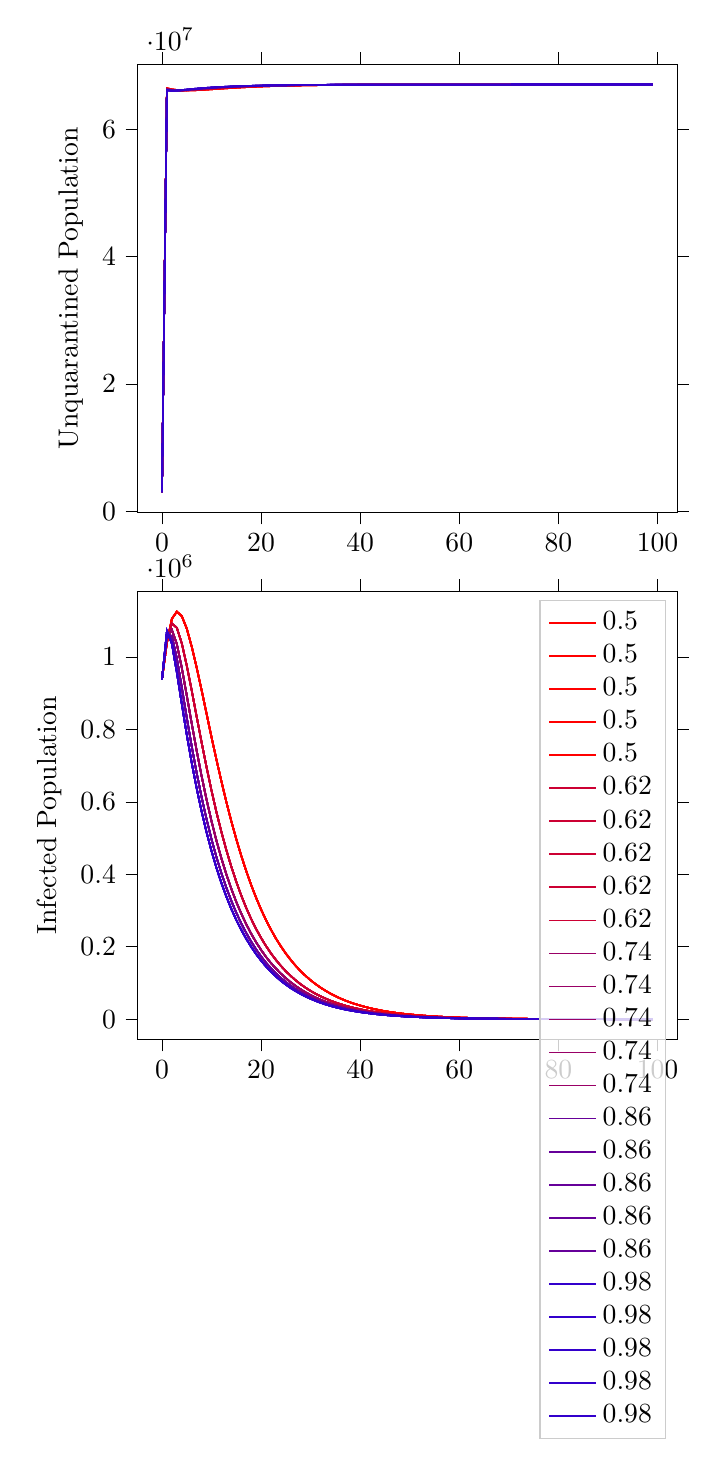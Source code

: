 % This file was created by tikzplotlib v0.9.1.
\begin{tikzpicture}

\definecolor{color0}{rgb}{0.8,0,0.2}
\definecolor{color1}{rgb}{0.6,0,0.4}
\definecolor{color2}{rgb}{0.4,0,0.6}
\definecolor{color3}{rgb}{0.2,0,0.8}

\begin{groupplot}[group style={group size=1 by 2}]
\nextgroupplot[
tick align=outside,
tick pos=both,
x grid style={white!69.02!black},
xmin=-4.95, xmax=103.95,
xtick style={color=black},
y grid style={white!69.02!black},
ylabel={Unquarantined Population},
ymin=-184248, ymax=70199208,
ytick style={color=black}
]
\addplot [semithick, red]
table {%
0 3015000
1 66420003
2 66249233
3 66147307
4 66096552
5 66082443
6 66094434
7 66123899
8 66164431
9 66212365
10 66263922
11 66316071
12 66368340
13 66419710
14 66468186
15 66514063
16 66557190
17 66597201
18 66634419
19 66668556
20 66699997
21 66728692
22 66754620
23 66778494
24 66799878
25 66819465
26 66837145
27 66853329
28 66867843
29 66880917
30 66892640
31 66903309
32 66912883
33 66921505
34 66929283
35 66936375
36 66942715
37 66948512
38 66953628
39 66958191
40 66962289
41 66966129
42 66969535
43 66972522
44 66975293
45 66977807
46 66979993
47 66982077
48 66983883
49 66985395
50 66986859
51 66988083
52 66989287
53 66990416
54 66991353
55 66992218
56 66992993
57 66993671
58 66994348
59 66994912
60 66995429
61 66995910
62 66996329
63 66996701
64 66997007
65 66997322
66 66997597
67 66997835
68 66998052
69 66998259
70 66998423
71 66998586
72 66998729
73 66998855
74 66998981
75 66999084
76 66999157
77 66999251
78 66999314
79 66999388
80 66999453
81 66999499
82 66999543
83 66999602
84 66999649
85 66999686
86 66999715
87 66999747
88 66999772
89 66999793
90 66999815
91 66999829
92 66999854
93 66999871
94 66999881
95 66999896
96 66999902
97 66999909
98 66999913
99 66999926
};
\addplot [semithick, red]
table {%
0 3015000
1 66420003
2 66249233
3 66147307
4 66096552
5 66082443
6 66094434
7 66123899
8 66164431
9 66212365
10 66263922
11 66316071
12 66368340
13 66419710
14 66468186
15 66514063
16 66557190
17 66597201
18 66634419
19 66668556
20 66699997
21 66728692
22 66754620
23 66778494
24 66799878
25 66819465
26 66837145
27 66853329
28 66867843
29 66880917
30 66892640
31 66903309
32 66912883
33 66921505
34 66929283
35 66936375
36 66942715
37 66948512
38 66953628
39 66958191
40 66962289
41 66966129
42 66969535
43 66972522
44 66975293
45 66977807
46 66979993
47 66982077
48 66983883
49 66985395
50 66986859
51 66988083
52 66989287
53 66990416
54 66991353
55 66992218
56 66992993
57 66993671
58 66994348
59 66994912
60 66995429
61 66995910
62 66996329
63 66996701
64 66997007
65 66997322
66 66997597
67 66997835
68 66998052
69 66998259
70 66998423
71 66998586
72 66998729
73 66998855
74 66998981
75 66999084
76 66999157
77 66999251
78 66999314
79 66999388
80 66999453
81 66999499
82 66999543
83 66999602
84 66999649
85 66999686
86 66999715
87 66999747
88 66999772
89 66999793
90 66999815
91 66999829
92 66999854
93 66999871
94 66999881
95 66999896
96 66999902
97 66999909
98 66999913
99 66999926
};
\addplot [semithick, red]
table {%
0 3015000
1 66420003
2 66249233
3 66147307
4 66096552
5 66082443
6 66094434
7 66123899
8 66164431
9 66212365
10 66263922
11 66316071
12 66368340
13 66419710
14 66468186
15 66514063
16 66557190
17 66597201
18 66634419
19 66668556
20 66699997
21 66728692
22 66754620
23 66778494
24 66799878
25 66819465
26 66837145
27 66853329
28 66867843
29 66880917
30 66892640
31 66903309
32 66912883
33 66921505
34 66929283
35 66936375
36 66942715
37 66948512
38 66953628
39 66958191
40 66962289
41 66966129
42 66969535
43 66972522
44 66975293
45 66977807
46 66979993
47 66982077
48 66983883
49 66985395
50 66986859
51 66988083
52 66989287
53 66990416
54 66991353
55 66992218
56 66992993
57 66993671
58 66994348
59 66994912
60 66995429
61 66995910
62 66996329
63 66996701
64 66997007
65 66997322
66 66997597
67 66997835
68 66998052
69 66998259
70 66998423
71 66998586
72 66998729
73 66998855
74 66998981
75 66999084
76 66999157
77 66999251
78 66999314
79 66999388
80 66999453
81 66999499
82 66999543
83 66999602
84 66999649
85 66999686
86 66999715
87 66999747
88 66999772
89 66999793
90 66999815
91 66999829
92 66999854
93 66999871
94 66999881
95 66999896
96 66999902
97 66999909
98 66999913
99 66999926
};
\addplot [semithick, red]
table {%
0 3015000
1 66420003
2 66249233
3 66147307
4 66096552
5 66082443
6 66094434
7 66123899
8 66164431
9 66212365
10 66263922
11 66316071
12 66368340
13 66419710
14 66468186
15 66514063
16 66557190
17 66597201
18 66634419
19 66668556
20 66699997
21 66728692
22 66754620
23 66778494
24 66799878
25 66819465
26 66837145
27 66853329
28 66867843
29 66880917
30 66892640
31 66903309
32 66912883
33 66921505
34 66929283
35 66936375
36 66942715
37 66948512
38 66953628
39 66958191
40 66962289
41 66966129
42 66969535
43 66972522
44 66975293
45 66977807
46 66979993
47 66982077
48 66983883
49 66985395
50 66986859
51 66988083
52 66989287
53 66990416
54 66991353
55 66992218
56 66992993
57 66993671
58 66994348
59 66994912
60 66995429
61 66995910
62 66996329
63 66996701
64 66997007
65 66997322
66 66997597
67 66997835
68 66998052
69 66998259
70 66998423
71 66998586
72 66998729
73 66998855
74 66998981
75 66999084
76 66999157
77 66999251
78 66999314
79 66999388
80 66999453
81 66999499
82 66999543
83 66999602
84 66999649
85 66999686
86 66999715
87 66999747
88 66999772
89 66999793
90 66999815
91 66999829
92 66999854
93 66999871
94 66999881
95 66999896
96 66999902
97 66999909
98 66999913
99 66999926
};
\addplot [semithick, red]
table {%
0 3015000
1 66420003
2 66249233
3 66147307
4 66096552
5 66082443
6 66094434
7 66123899
8 66164431
9 66212365
10 66263922
11 66316071
12 66368340
13 66419710
14 66468186
15 66514063
16 66557190
17 66597201
18 66634419
19 66668556
20 66699997
21 66728692
22 66754620
23 66778494
24 66799878
25 66819465
26 66837145
27 66853329
28 66867843
29 66880917
30 66892640
31 66903309
32 66912883
33 66921505
34 66929283
35 66936375
36 66942715
37 66948512
38 66953628
39 66958191
40 66962289
41 66966129
42 66969535
43 66972522
44 66975293
45 66977807
46 66979993
47 66982077
48 66983883
49 66985395
50 66986859
51 66988083
52 66989287
53 66990416
54 66991353
55 66992218
56 66992993
57 66993671
58 66994348
59 66994912
60 66995429
61 66995910
62 66996329
63 66996701
64 66997007
65 66997322
66 66997597
67 66997835
68 66998052
69 66998259
70 66998423
71 66998586
72 66998729
73 66998855
74 66998981
75 66999084
76 66999157
77 66999251
78 66999314
79 66999388
80 66999453
81 66999499
82 66999543
83 66999602
84 66999649
85 66999686
86 66999715
87 66999747
88 66999772
89 66999793
90 66999815
91 66999829
92 66999854
93 66999871
94 66999881
95 66999896
96 66999902
97 66999909
98 66999913
99 66999926
};
\addplot [semithick, color0]
table {%
0 3015000
1 66339255
2 66165520
3 66088985
4 66074382
5 66097958
6 66141677
7 66197101
8 66257217
9 66318617
10 66378324
11 66435025
12 66487436
13 66536302
14 66581145
15 66621904
16 66659333
17 66693038
18 66723620
19 66751136
20 66775856
21 66798238
22 66818442
23 66836550
24 66852878
25 66867697
26 66880907
27 66892890
28 66903756
29 66913358
30 66921993
31 66929851
32 66936757
33 66943014
34 66948758
35 66953840
36 66958349
37 66962497
38 66966217
39 66969500
40 66972506
41 66975270
42 66977775
43 66979969
44 66981965
45 66983786
46 66985417
47 66986900
48 66988209
49 66989398
50 66990449
51 66991464
52 66992261
53 66993021
54 66993734
55 66994333
56 66994900
57 66995408
58 66995856
59 66996293
60 66996709
61 66997034
62 66997328
63 66997617
64 66997872
65 66998112
66 66998329
67 66998490
68 66998647
69 66998769
70 66998878
71 66998999
72 66999092
73 66999185
74 66999258
75 66999330
76 66999400
77 66999460
78 66999520
79 66999578
80 66999618
81 66999655
82 66999681
83 66999717
84 66999746
85 66999769
86 66999793
87 66999818
88 66999845
89 66999859
90 66999874
91 66999886
92 66999896
93 66999908
94 66999917
95 66999928
96 66999934
97 66999941
98 66999946
99 66999952
};
\addplot [semithick, color0]
table {%
0 3015000
1 66339255
2 66165520
3 66088985
4 66074382
5 66097958
6 66141677
7 66197101
8 66257217
9 66318617
10 66378324
11 66435025
12 66487436
13 66536302
14 66581145
15 66621904
16 66659333
17 66693038
18 66723620
19 66751136
20 66775856
21 66798238
22 66818442
23 66836550
24 66852878
25 66867697
26 66880907
27 66892890
28 66903756
29 66913358
30 66921993
31 66929851
32 66936757
33 66943014
34 66948758
35 66953840
36 66958349
37 66962497
38 66966217
39 66969500
40 66972506
41 66975270
42 66977775
43 66979969
44 66981965
45 66983786
46 66985417
47 66986900
48 66988209
49 66989398
50 66990449
51 66991464
52 66992261
53 66993021
54 66993734
55 66994333
56 66994900
57 66995408
58 66995856
59 66996293
60 66996709
61 66997034
62 66997328
63 66997617
64 66997872
65 66998112
66 66998329
67 66998490
68 66998647
69 66998769
70 66998878
71 66998999
72 66999092
73 66999185
74 66999258
75 66999330
76 66999400
77 66999460
78 66999520
79 66999578
80 66999618
81 66999655
82 66999681
83 66999717
84 66999746
85 66999769
86 66999793
87 66999818
88 66999845
89 66999859
90 66999874
91 66999886
92 66999896
93 66999908
94 66999917
95 66999928
96 66999934
97 66999941
98 66999946
99 66999952
};
\addplot [semithick, color0]
table {%
0 3015000
1 66339255
2 66165520
3 66088985
4 66074382
5 66097958
6 66141677
7 66197101
8 66257217
9 66318617
10 66378324
11 66435025
12 66487436
13 66536302
14 66581145
15 66621904
16 66659333
17 66693038
18 66723620
19 66751136
20 66775856
21 66798238
22 66818442
23 66836550
24 66852878
25 66867697
26 66880907
27 66892890
28 66903756
29 66913358
30 66921993
31 66929851
32 66936757
33 66943014
34 66948758
35 66953840
36 66958349
37 66962497
38 66966217
39 66969500
40 66972506
41 66975270
42 66977775
43 66979969
44 66981965
45 66983786
46 66985417
47 66986900
48 66988209
49 66989398
50 66990449
51 66991464
52 66992261
53 66993021
54 66993734
55 66994333
56 66994900
57 66995408
58 66995856
59 66996293
60 66996709
61 66997034
62 66997328
63 66997617
64 66997872
65 66998112
66 66998329
67 66998490
68 66998647
69 66998769
70 66998878
71 66998999
72 66999092
73 66999185
74 66999258
75 66999330
76 66999400
77 66999460
78 66999520
79 66999578
80 66999618
81 66999655
82 66999681
83 66999717
84 66999746
85 66999769
86 66999793
87 66999818
88 66999845
89 66999859
90 66999874
91 66999886
92 66999896
93 66999908
94 66999917
95 66999928
96 66999934
97 66999941
98 66999946
99 66999952
};
\addplot [semithick, color0]
table {%
0 3015000
1 66339255
2 66165520
3 66088985
4 66074382
5 66097958
6 66141677
7 66197101
8 66257217
9 66318617
10 66378324
11 66435025
12 66487436
13 66536302
14 66581145
15 66621904
16 66659333
17 66693038
18 66723620
19 66751136
20 66775856
21 66798238
22 66818442
23 66836550
24 66852878
25 66867697
26 66880907
27 66892890
28 66903756
29 66913358
30 66921993
31 66929851
32 66936757
33 66943014
34 66948758
35 66953840
36 66958349
37 66962497
38 66966217
39 66969500
40 66972506
41 66975270
42 66977775
43 66979969
44 66981965
45 66983786
46 66985417
47 66986900
48 66988209
49 66989398
50 66990449
51 66991464
52 66992261
53 66993021
54 66993734
55 66994333
56 66994900
57 66995408
58 66995856
59 66996293
60 66996709
61 66997034
62 66997328
63 66997617
64 66997872
65 66998112
66 66998329
67 66998490
68 66998647
69 66998769
70 66998878
71 66998999
72 66999092
73 66999185
74 66999258
75 66999330
76 66999400
77 66999460
78 66999520
79 66999578
80 66999618
81 66999655
82 66999681
83 66999717
84 66999746
85 66999769
86 66999793
87 66999818
88 66999845
89 66999859
90 66999874
91 66999886
92 66999896
93 66999908
94 66999917
95 66999928
96 66999934
97 66999941
98 66999946
99 66999952
};
\addplot [semithick, color0]
table {%
0 3015000
1 66339255
2 66165520
3 66088985
4 66074382
5 66097958
6 66141677
7 66197101
8 66257217
9 66318617
10 66378324
11 66435025
12 66487436
13 66536302
14 66581145
15 66621904
16 66659333
17 66693038
18 66723620
19 66751136
20 66775856
21 66798238
22 66818442
23 66836550
24 66852878
25 66867697
26 66880907
27 66892890
28 66903756
29 66913358
30 66921993
31 66929851
32 66936757
33 66943014
34 66948758
35 66953840
36 66958349
37 66962497
38 66966217
39 66969500
40 66972506
41 66975270
42 66977775
43 66979969
44 66981965
45 66983786
46 66985417
47 66986900
48 66988209
49 66989398
50 66990449
51 66991464
52 66992261
53 66993021
54 66993734
55 66994333
56 66994900
57 66995408
58 66995856
59 66996293
60 66996709
61 66997034
62 66997328
63 66997617
64 66997872
65 66998112
66 66998329
67 66998490
68 66998647
69 66998769
70 66998878
71 66998999
72 66999092
73 66999185
74 66999258
75 66999330
76 66999400
77 66999460
78 66999520
79 66999578
80 66999618
81 66999655
82 66999681
83 66999717
84 66999746
85 66999769
86 66999793
87 66999818
88 66999845
89 66999859
90 66999874
91 66999886
92 66999896
93 66999908
94 66999917
95 66999928
96 66999934
97 66999941
98 66999946
99 66999952
};
\addplot [semithick, color1]
table {%
0 3015000
1 66259880
2 66100659
3 66061177
4 66083513
5 66135326
6 66199865
7 66267664
8 66334050
9 66396795
10 66455018
11 66508485
12 66556774
13 66600893
14 66640354
15 66676621
16 66708481
17 66737722
18 66764036
19 66787614
20 66808846
21 66827987
22 66845122
23 66860291
24 66874194
25 66886855
26 66898309
27 66908380
28 66917535
29 66925998
30 66933398
31 66940108
32 66946060
33 66951565
34 66956391
35 66960703
36 66964605
37 66968089
38 66971318
39 66974226
40 66976739
41 66979042
42 66981196
43 66983113
44 66984808
45 66986361
46 66987720
47 66988890
48 66990070
49 66991095
50 66991987
51 66992778
52 66993485
53 66994150
54 66994770
55 66995317
56 66995768
57 66996187
58 66996561
59 66996920
60 66997215
61 66997514
62 66997747
63 66997956
64 66998149
65 66998325
66 66998479
67 66998639
68 66998798
69 66998919
70 66999027
71 66999136
72 66999209
73 66999294
74 66999372
75 66999423
76 66999482
77 66999529
78 66999576
79 66999613
80 66999665
81 66999697
82 66999732
83 66999753
84 66999784
85 66999804
86 66999827
87 66999839
88 66999859
89 66999870
90 66999883
91 66999897
92 66999904
93 66999913
94 66999921
95 66999932
96 66999939
97 66999945
98 66999954
99 66999959
};
\addplot [semithick, color1]
table {%
0 3015000
1 66259880
2 66100659
3 66061177
4 66083513
5 66135326
6 66199865
7 66267664
8 66334050
9 66396795
10 66455018
11 66508485
12 66556774
13 66600893
14 66640354
15 66676621
16 66708481
17 66737722
18 66764036
19 66787614
20 66808846
21 66827987
22 66845122
23 66860291
24 66874194
25 66886855
26 66898309
27 66908380
28 66917535
29 66925998
30 66933398
31 66940108
32 66946060
33 66951565
34 66956391
35 66960703
36 66964605
37 66968089
38 66971318
39 66974226
40 66976739
41 66979042
42 66981196
43 66983113
44 66984808
45 66986361
46 66987720
47 66988890
48 66990070
49 66991095
50 66991987
51 66992778
52 66993485
53 66994150
54 66994770
55 66995317
56 66995768
57 66996187
58 66996561
59 66996920
60 66997215
61 66997514
62 66997747
63 66997956
64 66998149
65 66998325
66 66998479
67 66998639
68 66998798
69 66998919
70 66999027
71 66999136
72 66999209
73 66999294
74 66999372
75 66999423
76 66999482
77 66999529
78 66999576
79 66999613
80 66999665
81 66999697
82 66999732
83 66999753
84 66999784
85 66999804
86 66999827
87 66999839
88 66999859
89 66999870
90 66999883
91 66999897
92 66999904
93 66999913
94 66999921
95 66999932
96 66999939
97 66999945
98 66999954
99 66999959
};
\addplot [semithick, color1]
table {%
0 3015000
1 66259880
2 66100659
3 66061177
4 66083513
5 66135326
6 66199865
7 66267664
8 66334050
9 66396795
10 66455018
11 66508485
12 66556774
13 66600893
14 66640354
15 66676621
16 66708481
17 66737722
18 66764036
19 66787614
20 66808846
21 66827987
22 66845122
23 66860291
24 66874194
25 66886855
26 66898309
27 66908380
28 66917535
29 66925998
30 66933398
31 66940108
32 66946060
33 66951565
34 66956391
35 66960703
36 66964605
37 66968089
38 66971318
39 66974226
40 66976739
41 66979042
42 66981196
43 66983113
44 66984808
45 66986361
46 66987720
47 66988890
48 66990070
49 66991095
50 66991987
51 66992778
52 66993485
53 66994150
54 66994770
55 66995317
56 66995768
57 66996187
58 66996561
59 66996920
60 66997215
61 66997514
62 66997747
63 66997956
64 66998149
65 66998325
66 66998479
67 66998639
68 66998798
69 66998919
70 66999027
71 66999136
72 66999209
73 66999294
74 66999372
75 66999423
76 66999482
77 66999529
78 66999576
79 66999613
80 66999665
81 66999697
82 66999732
83 66999753
84 66999784
85 66999804
86 66999827
87 66999839
88 66999859
89 66999870
90 66999883
91 66999897
92 66999904
93 66999913
94 66999921
95 66999932
96 66999939
97 66999945
98 66999954
99 66999959
};
\addplot [semithick, color1]
table {%
0 3015000
1 66259880
2 66100659
3 66061177
4 66083513
5 66135326
6 66199865
7 66267664
8 66334050
9 66396795
10 66455018
11 66508485
12 66556774
13 66600893
14 66640354
15 66676621
16 66708481
17 66737722
18 66764036
19 66787614
20 66808846
21 66827987
22 66845122
23 66860291
24 66874194
25 66886855
26 66898309
27 66908380
28 66917535
29 66925998
30 66933398
31 66940108
32 66946060
33 66951565
34 66956391
35 66960703
36 66964605
37 66968089
38 66971318
39 66974226
40 66976739
41 66979042
42 66981196
43 66983113
44 66984808
45 66986361
46 66987720
47 66988890
48 66990070
49 66991095
50 66991987
51 66992778
52 66993485
53 66994150
54 66994770
55 66995317
56 66995768
57 66996187
58 66996561
59 66996920
60 66997215
61 66997514
62 66997747
63 66997956
64 66998149
65 66998325
66 66998479
67 66998639
68 66998798
69 66998919
70 66999027
71 66999136
72 66999209
73 66999294
74 66999372
75 66999423
76 66999482
77 66999529
78 66999576
79 66999613
80 66999665
81 66999697
82 66999732
83 66999753
84 66999784
85 66999804
86 66999827
87 66999839
88 66999859
89 66999870
90 66999883
91 66999897
92 66999904
93 66999913
94 66999921
95 66999932
96 66999939
97 66999945
98 66999954
99 66999959
};
\addplot [semithick, color1]
table {%
0 3015000
1 66259880
2 66100659
3 66061177
4 66083513
5 66135326
6 66199865
7 66267664
8 66334050
9 66396795
10 66455018
11 66508485
12 66556774
13 66600893
14 66640354
15 66676621
16 66708481
17 66737722
18 66764036
19 66787614
20 66808846
21 66827987
22 66845122
23 66860291
24 66874194
25 66886855
26 66898309
27 66908380
28 66917535
29 66925998
30 66933398
31 66940108
32 66946060
33 66951565
34 66956391
35 66960703
36 66964605
37 66968089
38 66971318
39 66974226
40 66976739
41 66979042
42 66981196
43 66983113
44 66984808
45 66986361
46 66987720
47 66988890
48 66990070
49 66991095
50 66991987
51 66992778
52 66993485
53 66994150
54 66994770
55 66995317
56 66995768
57 66996187
58 66996561
59 66996920
60 66997215
61 66997514
62 66997747
63 66997956
64 66998149
65 66998325
66 66998479
67 66998639
68 66998798
69 66998919
70 66999027
71 66999136
72 66999209
73 66999294
74 66999372
75 66999423
76 66999482
77 66999529
78 66999576
79 66999613
80 66999665
81 66999697
82 66999732
83 66999753
84 66999784
85 66999804
86 66999827
87 66999839
88 66999859
89 66999870
90 66999883
91 66999897
92 66999904
93 66999913
94 66999921
95 66999932
96 66999939
97 66999945
98 66999954
99 66999959
};
\addplot [semithick, color2]
table {%
0 3015000
1 66179034
2 66052174
3 66052676
4 66105702
5 66177079
6 66250985
7 66322263
8 66388338
9 66448525
10 66503648
11 66553081
12 66597459
13 66637325
14 66673632
15 66706224
16 66735715
17 66761978
18 66785947
19 66807501
20 66826802
21 66844204
22 66859716
23 66873652
24 66886202
25 66897717
26 66907893
27 66917084
28 66925418
29 66932778
30 66939594
31 66945661
32 66951187
33 66956044
34 66960486
35 66964361
36 66968007
37 66971236
38 66974061
39 66976667
40 66979107
41 66981170
42 66983003
43 66984710
44 66986257
45 66987628
46 66988827
47 66989958
48 66990947
49 66991863
50 66992680
51 66993414
52 66994041
53 66994639
54 66995191
55 66995674
56 66996094
57 66996476
58 66996832
59 66997139
60 66997413
61 66997675
62 66997903
63 66998128
64 66998345
65 66998542
66 66998692
67 66998822
68 66998939
69 66999064
70 66999169
71 66999261
72 66999326
73 66999382
74 66999448
75 66999511
76 66999555
77 66999603
78 66999634
79 66999669
80 66999696
81 66999728
82 66999756
83 66999780
84 66999805
85 66999820
86 66999835
87 66999852
88 66999865
89 66999882
90 66999892
91 66999903
92 66999908
93 66999917
94 66999925
95 66999932
96 66999941
97 66999951
98 66999955
99 66999960
};
\addplot [semithick, color2]
table {%
0 3015000
1 66179034
2 66052174
3 66052676
4 66105702
5 66177079
6 66250985
7 66322263
8 66388338
9 66448525
10 66503648
11 66553081
12 66597459
13 66637325
14 66673632
15 66706224
16 66735715
17 66761978
18 66785947
19 66807501
20 66826802
21 66844204
22 66859716
23 66873652
24 66886202
25 66897717
26 66907893
27 66917084
28 66925418
29 66932778
30 66939594
31 66945661
32 66951187
33 66956044
34 66960486
35 66964361
36 66968007
37 66971236
38 66974061
39 66976667
40 66979107
41 66981170
42 66983003
43 66984710
44 66986257
45 66987628
46 66988827
47 66989958
48 66990947
49 66991863
50 66992680
51 66993414
52 66994041
53 66994639
54 66995191
55 66995674
56 66996094
57 66996476
58 66996832
59 66997139
60 66997413
61 66997675
62 66997903
63 66998128
64 66998345
65 66998542
66 66998692
67 66998822
68 66998939
69 66999064
70 66999169
71 66999261
72 66999326
73 66999382
74 66999448
75 66999511
76 66999555
77 66999603
78 66999634
79 66999669
80 66999696
81 66999728
82 66999756
83 66999780
84 66999805
85 66999820
86 66999835
87 66999852
88 66999865
89 66999882
90 66999892
91 66999903
92 66999908
93 66999917
94 66999925
95 66999932
96 66999941
97 66999951
98 66999955
99 66999960
};
\addplot [semithick, color2]
table {%
0 3015000
1 66179034
2 66052174
3 66052676
4 66105702
5 66177079
6 66250985
7 66322263
8 66388338
9 66448525
10 66503648
11 66553081
12 66597459
13 66637325
14 66673632
15 66706224
16 66735715
17 66761978
18 66785947
19 66807501
20 66826802
21 66844204
22 66859716
23 66873652
24 66886202
25 66897717
26 66907893
27 66917084
28 66925418
29 66932778
30 66939594
31 66945661
32 66951187
33 66956044
34 66960486
35 66964361
36 66968007
37 66971236
38 66974061
39 66976667
40 66979107
41 66981170
42 66983003
43 66984710
44 66986257
45 66987628
46 66988827
47 66989958
48 66990947
49 66991863
50 66992680
51 66993414
52 66994041
53 66994639
54 66995191
55 66995674
56 66996094
57 66996476
58 66996832
59 66997139
60 66997413
61 66997675
62 66997903
63 66998128
64 66998345
65 66998542
66 66998692
67 66998822
68 66998939
69 66999064
70 66999169
71 66999261
72 66999326
73 66999382
74 66999448
75 66999511
76 66999555
77 66999603
78 66999634
79 66999669
80 66999696
81 66999728
82 66999756
83 66999780
84 66999805
85 66999820
86 66999835
87 66999852
88 66999865
89 66999882
90 66999892
91 66999903
92 66999908
93 66999917
94 66999925
95 66999932
96 66999941
97 66999951
98 66999955
99 66999960
};
\addplot [semithick, color2]
table {%
0 3015000
1 66179034
2 66052174
3 66052676
4 66105702
5 66177079
6 66250985
7 66322263
8 66388338
9 66448525
10 66503648
11 66553081
12 66597459
13 66637325
14 66673632
15 66706224
16 66735715
17 66761978
18 66785947
19 66807501
20 66826802
21 66844204
22 66859716
23 66873652
24 66886202
25 66897717
26 66907893
27 66917084
28 66925418
29 66932778
30 66939594
31 66945661
32 66951187
33 66956044
34 66960486
35 66964361
36 66968007
37 66971236
38 66974061
39 66976667
40 66979107
41 66981170
42 66983003
43 66984710
44 66986257
45 66987628
46 66988827
47 66989958
48 66990947
49 66991863
50 66992680
51 66993414
52 66994041
53 66994639
54 66995191
55 66995674
56 66996094
57 66996476
58 66996832
59 66997139
60 66997413
61 66997675
62 66997903
63 66998128
64 66998345
65 66998542
66 66998692
67 66998822
68 66998939
69 66999064
70 66999169
71 66999261
72 66999326
73 66999382
74 66999448
75 66999511
76 66999555
77 66999603
78 66999634
79 66999669
80 66999696
81 66999728
82 66999756
83 66999780
84 66999805
85 66999820
86 66999835
87 66999852
88 66999865
89 66999882
90 66999892
91 66999903
92 66999908
93 66999917
94 66999925
95 66999932
96 66999941
97 66999951
98 66999955
99 66999960
};
\addplot [semithick, color2]
table {%
0 3015000
1 66179034
2 66052174
3 66052676
4 66105702
5 66177079
6 66250985
7 66322263
8 66388338
9 66448525
10 66503648
11 66553081
12 66597459
13 66637325
14 66673632
15 66706224
16 66735715
17 66761978
18 66785947
19 66807501
20 66826802
21 66844204
22 66859716
23 66873652
24 66886202
25 66897717
26 66907893
27 66917084
28 66925418
29 66932778
30 66939594
31 66945661
32 66951187
33 66956044
34 66960486
35 66964361
36 66968007
37 66971236
38 66974061
39 66976667
40 66979107
41 66981170
42 66983003
43 66984710
44 66986257
45 66987628
46 66988827
47 66989958
48 66990947
49 66991863
50 66992680
51 66993414
52 66994041
53 66994639
54 66995191
55 66995674
56 66996094
57 66996476
58 66996832
59 66997139
60 66997413
61 66997675
62 66997903
63 66998128
64 66998345
65 66998542
66 66998692
67 66998822
68 66998939
69 66999064
70 66999169
71 66999261
72 66999326
73 66999382
74 66999448
75 66999511
76 66999555
77 66999603
78 66999634
79 66999669
80 66999696
81 66999728
82 66999756
83 66999780
84 66999805
85 66999820
86 66999835
87 66999852
88 66999865
89 66999882
90 66999892
91 66999903
92 66999908
93 66999917
94 66999925
95 66999932
96 66999941
97 66999951
98 66999955
99 66999960
};
\addplot [semithick, color3]
table {%
0 3015000
1 66099038
2 66022024
3 66062381
4 66136433
5 66216583
6 66293023
7 66362884
8 66426769
9 66484313
10 66535821
11 66582570
12 66624332
13 66661924
14 66695871
15 66726206
16 66753426
17 66777994
18 66800198
19 66820203
20 66838170
21 66854445
22 66868910
23 66881999
24 66893993
25 66904518
26 66914064
27 66922542
28 66930294
29 66937270
30 66943588
31 66949314
32 66954448
33 66959080
34 66963170
35 66966925
36 66970187
37 66973201
38 66975823
39 66978226
40 66980400
41 66982327
42 66984033
43 66985702
44 66987133
45 66988437
46 66989573
47 66990569
48 66991488
49 66992337
50 66993096
51 66993800
52 66994425
53 66994964
54 66995458
55 66995921
56 66996352
57 66996729
58 66997078
59 66997351
60 66997627
61 66997854
62 66998080
63 66998240
64 66998441
65 66998599
66 66998745
67 66998866
68 66998978
69 66999075
70 66999172
71 66999259
72 66999337
73 66999404
74 66999455
75 66999503
76 66999557
77 66999603
78 66999643
79 66999688
80 66999723
81 66999746
82 66999771
83 66999796
84 66999807
85 66999827
86 66999842
87 66999861
88 66999872
89 66999890
90 66999899
91 66999913
92 66999920
93 66999929
94 66999934
95 66999936
96 66999939
97 66999944
98 66999951
99 66999953
};
\addplot [semithick, color3]
table {%
0 3015000
1 66099038
2 66022024
3 66062381
4 66136433
5 66216583
6 66293023
7 66362884
8 66426769
9 66484313
10 66535821
11 66582570
12 66624332
13 66661924
14 66695871
15 66726206
16 66753426
17 66777994
18 66800198
19 66820203
20 66838170
21 66854445
22 66868910
23 66881999
24 66893993
25 66904518
26 66914064
27 66922542
28 66930294
29 66937270
30 66943588
31 66949314
32 66954448
33 66959080
34 66963170
35 66966925
36 66970187
37 66973201
38 66975823
39 66978226
40 66980400
41 66982327
42 66984033
43 66985702
44 66987133
45 66988437
46 66989573
47 66990569
48 66991488
49 66992337
50 66993096
51 66993800
52 66994425
53 66994964
54 66995458
55 66995921
56 66996352
57 66996729
58 66997078
59 66997351
60 66997627
61 66997854
62 66998080
63 66998240
64 66998441
65 66998599
66 66998745
67 66998866
68 66998978
69 66999075
70 66999172
71 66999259
72 66999337
73 66999404
74 66999455
75 66999503
76 66999557
77 66999603
78 66999643
79 66999688
80 66999723
81 66999746
82 66999771
83 66999796
84 66999807
85 66999827
86 66999842
87 66999861
88 66999872
89 66999890
90 66999899
91 66999913
92 66999920
93 66999929
94 66999934
95 66999936
96 66999939
97 66999944
98 66999951
99 66999953
};
\addplot [semithick, color3]
table {%
0 3015000
1 66099038
2 66022024
3 66062381
4 66136433
5 66216583
6 66293023
7 66362884
8 66426769
9 66484313
10 66535821
11 66582570
12 66624332
13 66661924
14 66695871
15 66726206
16 66753426
17 66777994
18 66800198
19 66820203
20 66838170
21 66854445
22 66868910
23 66881999
24 66893993
25 66904518
26 66914064
27 66922542
28 66930294
29 66937270
30 66943588
31 66949314
32 66954448
33 66959080
34 66963170
35 66966925
36 66970187
37 66973201
38 66975823
39 66978226
40 66980400
41 66982327
42 66984033
43 66985702
44 66987133
45 66988437
46 66989573
47 66990569
48 66991488
49 66992337
50 66993096
51 66993800
52 66994425
53 66994964
54 66995458
55 66995921
56 66996352
57 66996729
58 66997078
59 66997351
60 66997627
61 66997854
62 66998080
63 66998240
64 66998441
65 66998599
66 66998745
67 66998866
68 66998978
69 66999075
70 66999172
71 66999259
72 66999337
73 66999404
74 66999455
75 66999503
76 66999557
77 66999603
78 66999643
79 66999688
80 66999723
81 66999746
82 66999771
83 66999796
84 66999807
85 66999827
86 66999842
87 66999861
88 66999872
89 66999890
90 66999899
91 66999913
92 66999920
93 66999929
94 66999934
95 66999936
96 66999939
97 66999944
98 66999951
99 66999953
};
\addplot [semithick, color3]
table {%
0 3015000
1 66099038
2 66022024
3 66062381
4 66136433
5 66216583
6 66293023
7 66362884
8 66426769
9 66484313
10 66535821
11 66582570
12 66624332
13 66661924
14 66695871
15 66726206
16 66753426
17 66777994
18 66800198
19 66820203
20 66838170
21 66854445
22 66868910
23 66881999
24 66893993
25 66904518
26 66914064
27 66922542
28 66930294
29 66937270
30 66943588
31 66949314
32 66954448
33 66959080
34 66963170
35 66966925
36 66970187
37 66973201
38 66975823
39 66978226
40 66980400
41 66982327
42 66984033
43 66985702
44 66987133
45 66988437
46 66989573
47 66990569
48 66991488
49 66992337
50 66993096
51 66993800
52 66994425
53 66994964
54 66995458
55 66995921
56 66996352
57 66996729
58 66997078
59 66997351
60 66997627
61 66997854
62 66998080
63 66998240
64 66998441
65 66998599
66 66998745
67 66998866
68 66998978
69 66999075
70 66999172
71 66999259
72 66999337
73 66999404
74 66999455
75 66999503
76 66999557
77 66999603
78 66999643
79 66999688
80 66999723
81 66999746
82 66999771
83 66999796
84 66999807
85 66999827
86 66999842
87 66999861
88 66999872
89 66999890
90 66999899
91 66999913
92 66999920
93 66999929
94 66999934
95 66999936
96 66999939
97 66999944
98 66999951
99 66999953
};
\addplot [semithick, color3]
table {%
0 3015000
1 66099038
2 66022024
3 66062381
4 66136433
5 66216583
6 66293023
7 66362884
8 66426769
9 66484313
10 66535821
11 66582570
12 66624332
13 66661924
14 66695871
15 66726206
16 66753426
17 66777994
18 66800198
19 66820203
20 66838170
21 66854445
22 66868910
23 66881999
24 66893993
25 66904518
26 66914064
27 66922542
28 66930294
29 66937270
30 66943588
31 66949314
32 66954448
33 66959080
34 66963170
35 66966925
36 66970187
37 66973201
38 66975823
39 66978226
40 66980400
41 66982327
42 66984033
43 66985702
44 66987133
45 66988437
46 66989573
47 66990569
48 66991488
49 66992337
50 66993096
51 66993800
52 66994425
53 66994964
54 66995458
55 66995921
56 66996352
57 66996729
58 66997078
59 66997351
60 66997627
61 66997854
62 66998080
63 66998240
64 66998441
65 66998599
66 66998745
67 66998866
68 66998978
69 66999075
70 66999172
71 66999259
72 66999337
73 66999404
74 66999455
75 66999503
76 66999557
77 66999603
78 66999643
79 66999688
80 66999723
81 66999746
82 66999771
83 66999796
84 66999807
85 66999827
86 66999842
87 66999861
88 66999872
89 66999890
90 66999899
91 66999913
92 66999920
93 66999929
94 66999934
95 66999936
96 66999939
97 66999944
98 66999951
99 66999953
};

\nextgroupplot[
legend cell align={left},
legend style={fill opacity=0.8, draw opacity=1, text opacity=1, draw=white!80!black},
tick align=outside,
tick pos=both,
x grid style={white!69.02!black},
xmin=-4.95, xmax=103.95,
xtick style={color=black},
y grid style={white!69.02!black},
ylabel={Infected Population},
ymin=-56207.6, ymax=1181239.6,
ytick style={color=black}
]
\addplot [semithick, red, forget plot]
table {%
0 938000
1 1039322
2 1105209
3 1124992
4 1112590
5 1078240
6 1028496
7 970481
8 908046
9 843123
10 778221
11 716038
12 656263
13 599172
14 546047
15 496842
16 451119
17 409134
18 370370
19 335077
20 302812
21 273352
22 246967
23 222704
24 201003
25 181182
26 163363
27 147066
28 132458
29 119319
30 107539
31 96838
32 87234
33 78591
34 70794
35 63681
36 57332
37 51518
38 46399
39 41832
40 37734
41 33894
42 30482
43 27492
44 24721
45 22202
46 20012
47 17925
48 16119
49 14607
50 13143
51 11918
52 10714
53 9585
54 8648
55 7784
56 7007
57 6329
58 5652
59 5088
60 4571
61 4090
62 3671
63 3299
64 2993
65 2678
66 2403
67 2165
68 1948
69 1741
70 1577
71 1414
72 1271
73 1145
74 1019
75 916
76 843
77 749
78 686
79 612
80 547
81 501
82 457
83 398
84 351
85 314
86 285
87 253
88 228
89 207
90 185
91 171
92 146
93 129
94 119
95 104
96 98
97 91
98 87
99 74
};
\addplot [semithick, red]
table {%
0 938000
1 1039322
2 1105209
3 1124992
4 1112590
5 1078240
6 1028496
7 970481
8 908046
9 843123
10 778221
11 716038
12 656263
13 599172
14 546047
15 496842
16 451119
17 409134
18 370370
19 335077
20 302812
21 273352
22 246967
23 222704
24 201003
25 181182
26 163363
27 147066
28 132458
29 119319
30 107539
31 96838
32 87234
33 78591
34 70794
35 63681
36 57332
37 51518
38 46399
39 41832
40 37734
41 33894
42 30482
43 27492
44 24721
45 22202
46 20012
47 17925
48 16119
49 14607
50 13143
51 11918
52 10714
53 9585
54 8648
55 7784
56 7007
57 6329
58 5652
59 5088
60 4571
61 4090
62 3671
63 3299
64 2993
65 2678
66 2403
67 2165
68 1948
69 1741
70 1577
71 1414
72 1271
73 1145
74 1019
75 916
76 843
77 749
78 686
79 612
80 547
81 501
82 457
83 398
84 351
85 314
86 285
87 253
88 228
89 207
90 185
91 171
92 146
93 129
94 119
95 104
96 98
97 91
98 87
99 74
};
\addlegendentry{0.5}
\addplot [semithick, red, forget plot]
table {%
0 938000
1 1039322
2 1105209
3 1124992
4 1112590
5 1078240
6 1028496
7 970481
8 908046
9 843123
10 778221
11 716038
12 656263
13 599172
14 546047
15 496842
16 451119
17 409134
18 370370
19 335077
20 302812
21 273352
22 246967
23 222704
24 201003
25 181182
26 163363
27 147066
28 132458
29 119319
30 107539
31 96838
32 87234
33 78591
34 70794
35 63681
36 57332
37 51518
38 46399
39 41832
40 37734
41 33894
42 30482
43 27492
44 24721
45 22202
46 20012
47 17925
48 16119
49 14607
50 13143
51 11918
52 10714
53 9585
54 8648
55 7784
56 7007
57 6329
58 5652
59 5088
60 4571
61 4090
62 3671
63 3299
64 2993
65 2678
66 2403
67 2165
68 1948
69 1741
70 1577
71 1414
72 1271
73 1145
74 1019
75 916
76 843
77 749
78 686
79 612
80 547
81 501
82 457
83 398
84 351
85 314
86 285
87 253
88 228
89 207
90 185
91 171
92 146
93 129
94 119
95 104
96 98
97 91
98 87
99 74
};
\addplot [semithick, red]
table {%
0 938000
1 1039322
2 1105209
3 1124992
4 1112590
5 1078240
6 1028496
7 970481
8 908046
9 843123
10 778221
11 716038
12 656263
13 599172
14 546047
15 496842
16 451119
17 409134
18 370370
19 335077
20 302812
21 273352
22 246967
23 222704
24 201003
25 181182
26 163363
27 147066
28 132458
29 119319
30 107539
31 96838
32 87234
33 78591
34 70794
35 63681
36 57332
37 51518
38 46399
39 41832
40 37734
41 33894
42 30482
43 27492
44 24721
45 22202
46 20012
47 17925
48 16119
49 14607
50 13143
51 11918
52 10714
53 9585
54 8648
55 7784
56 7007
57 6329
58 5652
59 5088
60 4571
61 4090
62 3671
63 3299
64 2993
65 2678
66 2403
67 2165
68 1948
69 1741
70 1577
71 1414
72 1271
73 1145
74 1019
75 916
76 843
77 749
78 686
79 612
80 547
81 501
82 457
83 398
84 351
85 314
86 285
87 253
88 228
89 207
90 185
91 171
92 146
93 129
94 119
95 104
96 98
97 91
98 87
99 74
};
\addlegendentry{0.5}
\addplot [semithick, red, forget plot]
table {%
0 938000
1 1039322
2 1105209
3 1124992
4 1112590
5 1078240
6 1028496
7 970481
8 908046
9 843123
10 778221
11 716038
12 656263
13 599172
14 546047
15 496842
16 451119
17 409134
18 370370
19 335077
20 302812
21 273352
22 246967
23 222704
24 201003
25 181182
26 163363
27 147066
28 132458
29 119319
30 107539
31 96838
32 87234
33 78591
34 70794
35 63681
36 57332
37 51518
38 46399
39 41832
40 37734
41 33894
42 30482
43 27492
44 24721
45 22202
46 20012
47 17925
48 16119
49 14607
50 13143
51 11918
52 10714
53 9585
54 8648
55 7784
56 7007
57 6329
58 5652
59 5088
60 4571
61 4090
62 3671
63 3299
64 2993
65 2678
66 2403
67 2165
68 1948
69 1741
70 1577
71 1414
72 1271
73 1145
74 1019
75 916
76 843
77 749
78 686
79 612
80 547
81 501
82 457
83 398
84 351
85 314
86 285
87 253
88 228
89 207
90 185
91 171
92 146
93 129
94 119
95 104
96 98
97 91
98 87
99 74
};
\addplot [semithick, red]
table {%
0 938000
1 1039322
2 1105209
3 1124992
4 1112590
5 1078240
6 1028496
7 970481
8 908046
9 843123
10 778221
11 716038
12 656263
13 599172
14 546047
15 496842
16 451119
17 409134
18 370370
19 335077
20 302812
21 273352
22 246967
23 222704
24 201003
25 181182
26 163363
27 147066
28 132458
29 119319
30 107539
31 96838
32 87234
33 78591
34 70794
35 63681
36 57332
37 51518
38 46399
39 41832
40 37734
41 33894
42 30482
43 27492
44 24721
45 22202
46 20012
47 17925
48 16119
49 14607
50 13143
51 11918
52 10714
53 9585
54 8648
55 7784
56 7007
57 6329
58 5652
59 5088
60 4571
61 4090
62 3671
63 3299
64 2993
65 2678
66 2403
67 2165
68 1948
69 1741
70 1577
71 1414
72 1271
73 1145
74 1019
75 916
76 843
77 749
78 686
79 612
80 547
81 501
82 457
83 398
84 351
85 314
86 285
87 253
88 228
89 207
90 185
91 171
92 146
93 129
94 119
95 104
96 98
97 91
98 87
99 74
};
\addlegendentry{0.5}
\addplot [semithick, red, forget plot]
table {%
0 938000
1 1039322
2 1105209
3 1124992
4 1112590
5 1078240
6 1028496
7 970481
8 908046
9 843123
10 778221
11 716038
12 656263
13 599172
14 546047
15 496842
16 451119
17 409134
18 370370
19 335077
20 302812
21 273352
22 246967
23 222704
24 201003
25 181182
26 163363
27 147066
28 132458
29 119319
30 107539
31 96838
32 87234
33 78591
34 70794
35 63681
36 57332
37 51518
38 46399
39 41832
40 37734
41 33894
42 30482
43 27492
44 24721
45 22202
46 20012
47 17925
48 16119
49 14607
50 13143
51 11918
52 10714
53 9585
54 8648
55 7784
56 7007
57 6329
58 5652
59 5088
60 4571
61 4090
62 3671
63 3299
64 2993
65 2678
66 2403
67 2165
68 1948
69 1741
70 1577
71 1414
72 1271
73 1145
74 1019
75 916
76 843
77 749
78 686
79 612
80 547
81 501
82 457
83 398
84 351
85 314
86 285
87 253
88 228
89 207
90 185
91 171
92 146
93 129
94 119
95 104
96 98
97 91
98 87
99 74
};
\addplot [semithick, red]
table {%
0 938000
1 1039322
2 1105209
3 1124992
4 1112590
5 1078240
6 1028496
7 970481
8 908046
9 843123
10 778221
11 716038
12 656263
13 599172
14 546047
15 496842
16 451119
17 409134
18 370370
19 335077
20 302812
21 273352
22 246967
23 222704
24 201003
25 181182
26 163363
27 147066
28 132458
29 119319
30 107539
31 96838
32 87234
33 78591
34 70794
35 63681
36 57332
37 51518
38 46399
39 41832
40 37734
41 33894
42 30482
43 27492
44 24721
45 22202
46 20012
47 17925
48 16119
49 14607
50 13143
51 11918
52 10714
53 9585
54 8648
55 7784
56 7007
57 6329
58 5652
59 5088
60 4571
61 4090
62 3671
63 3299
64 2993
65 2678
66 2403
67 2165
68 1948
69 1741
70 1577
71 1414
72 1271
73 1145
74 1019
75 916
76 843
77 749
78 686
79 612
80 547
81 501
82 457
83 398
84 351
85 314
86 285
87 253
88 228
89 207
90 185
91 171
92 146
93 129
94 119
95 104
96 98
97 91
98 87
99 74
};
\addlegendentry{0.5}
\addplot [semithick, red, forget plot]
table {%
0 938000
1 1039322
2 1105209
3 1124992
4 1112590
5 1078240
6 1028496
7 970481
8 908046
9 843123
10 778221
11 716038
12 656263
13 599172
14 546047
15 496842
16 451119
17 409134
18 370370
19 335077
20 302812
21 273352
22 246967
23 222704
24 201003
25 181182
26 163363
27 147066
28 132458
29 119319
30 107539
31 96838
32 87234
33 78591
34 70794
35 63681
36 57332
37 51518
38 46399
39 41832
40 37734
41 33894
42 30482
43 27492
44 24721
45 22202
46 20012
47 17925
48 16119
49 14607
50 13143
51 11918
52 10714
53 9585
54 8648
55 7784
56 7007
57 6329
58 5652
59 5088
60 4571
61 4090
62 3671
63 3299
64 2993
65 2678
66 2403
67 2165
68 1948
69 1741
70 1577
71 1414
72 1271
73 1145
74 1019
75 916
76 843
77 749
78 686
79 612
80 547
81 501
82 457
83 398
84 351
85 314
86 285
87 253
88 228
89 207
90 185
91 171
92 146
93 129
94 119
95 104
96 98
97 91
98 87
99 74
};
\addplot [semithick, red]
table {%
0 938000
1 1039322
2 1105209
3 1124992
4 1112590
5 1078240
6 1028496
7 970481
8 908046
9 843123
10 778221
11 716038
12 656263
13 599172
14 546047
15 496842
16 451119
17 409134
18 370370
19 335077
20 302812
21 273352
22 246967
23 222704
24 201003
25 181182
26 163363
27 147066
28 132458
29 119319
30 107539
31 96838
32 87234
33 78591
34 70794
35 63681
36 57332
37 51518
38 46399
39 41832
40 37734
41 33894
42 30482
43 27492
44 24721
45 22202
46 20012
47 17925
48 16119
49 14607
50 13143
51 11918
52 10714
53 9585
54 8648
55 7784
56 7007
57 6329
58 5652
59 5088
60 4571
61 4090
62 3671
63 3299
64 2993
65 2678
66 2403
67 2165
68 1948
69 1741
70 1577
71 1414
72 1271
73 1145
74 1019
75 916
76 843
77 749
78 686
79 612
80 547
81 501
82 457
83 398
84 351
85 314
86 285
87 253
88 228
89 207
90 185
91 171
92 146
93 129
94 119
95 104
96 98
97 91
98 87
99 74
};
\addlegendentry{0.5}
\addplot [semithick, color0, forget plot]
table {%
0 938000
1 1048302
2 1092141
3 1080315
4 1037306
5 976058
6 907317
7 835083
8 764053
9 695385
10 630775
11 570994
12 516622
13 466302
14 420616
15 379206
16 341394
17 307423
18 276673
19 249061
20 224288
21 201866
22 181633
23 163488
24 147149
25 132320
26 119102
27 107117
28 96249
29 86644
30 78009
31 70150
32 63245
33 56986
34 51242
35 46160
36 41651
37 37503
38 33783
39 30500
40 27494
41 24730
42 22225
43 20031
44 18035
45 16214
46 14583
47 13100
48 11791
49 10602
50 9551
51 8536
52 7739
53 6979
54 6266
55 5667
56 5100
57 4592
58 4144
59 3707
60 3291
61 2966
62 2672
63 2383
64 2128
65 1888
66 1671
67 1510
68 1353
69 1231
70 1122
71 1001
72 908
73 815
74 742
75 670
76 600
77 540
78 480
79 422
80 382
81 345
82 319
83 283
84 254
85 231
86 207
87 182
88 155
89 141
90 126
91 114
92 104
93 92
94 83
95 72
96 66
97 59
98 54
99 48
};
\addplot [semithick, color0]
table {%
0 938000
1 1048302
2 1092141
3 1080315
4 1037306
5 976058
6 907317
7 835083
8 764053
9 695385
10 630775
11 570994
12 516622
13 466302
14 420616
15 379206
16 341394
17 307423
18 276673
19 249061
20 224288
21 201866
22 181633
23 163488
24 147149
25 132320
26 119102
27 107117
28 96249
29 86644
30 78009
31 70150
32 63245
33 56986
34 51242
35 46160
36 41651
37 37503
38 33783
39 30500
40 27494
41 24730
42 22225
43 20031
44 18035
45 16214
46 14583
47 13100
48 11791
49 10602
50 9551
51 8536
52 7739
53 6979
54 6266
55 5667
56 5100
57 4592
58 4144
59 3707
60 3291
61 2966
62 2672
63 2383
64 2128
65 1888
66 1671
67 1510
68 1353
69 1231
70 1122
71 1001
72 908
73 815
74 742
75 670
76 600
77 540
78 480
79 422
80 382
81 345
82 319
83 283
84 254
85 231
86 207
87 182
88 155
89 141
90 126
91 114
92 104
93 92
94 83
95 72
96 66
97 59
98 54
99 48
};
\addlegendentry{0.62}
\addplot [semithick, color0, forget plot]
table {%
0 938000
1 1048302
2 1092141
3 1080315
4 1037306
5 976058
6 907317
7 835083
8 764053
9 695385
10 630775
11 570994
12 516622
13 466302
14 420616
15 379206
16 341394
17 307423
18 276673
19 249061
20 224288
21 201866
22 181633
23 163488
24 147149
25 132320
26 119102
27 107117
28 96249
29 86644
30 78009
31 70150
32 63245
33 56986
34 51242
35 46160
36 41651
37 37503
38 33783
39 30500
40 27494
41 24730
42 22225
43 20031
44 18035
45 16214
46 14583
47 13100
48 11791
49 10602
50 9551
51 8536
52 7739
53 6979
54 6266
55 5667
56 5100
57 4592
58 4144
59 3707
60 3291
61 2966
62 2672
63 2383
64 2128
65 1888
66 1671
67 1510
68 1353
69 1231
70 1122
71 1001
72 908
73 815
74 742
75 670
76 600
77 540
78 480
79 422
80 382
81 345
82 319
83 283
84 254
85 231
86 207
87 182
88 155
89 141
90 126
91 114
92 104
93 92
94 83
95 72
96 66
97 59
98 54
99 48
};
\addplot [semithick, color0]
table {%
0 938000
1 1048302
2 1092141
3 1080315
4 1037306
5 976058
6 907317
7 835083
8 764053
9 695385
10 630775
11 570994
12 516622
13 466302
14 420616
15 379206
16 341394
17 307423
18 276673
19 249061
20 224288
21 201866
22 181633
23 163488
24 147149
25 132320
26 119102
27 107117
28 96249
29 86644
30 78009
31 70150
32 63245
33 56986
34 51242
35 46160
36 41651
37 37503
38 33783
39 30500
40 27494
41 24730
42 22225
43 20031
44 18035
45 16214
46 14583
47 13100
48 11791
49 10602
50 9551
51 8536
52 7739
53 6979
54 6266
55 5667
56 5100
57 4592
58 4144
59 3707
60 3291
61 2966
62 2672
63 2383
64 2128
65 1888
66 1671
67 1510
68 1353
69 1231
70 1122
71 1001
72 908
73 815
74 742
75 670
76 600
77 540
78 480
79 422
80 382
81 345
82 319
83 283
84 254
85 231
86 207
87 182
88 155
89 141
90 126
91 114
92 104
93 92
94 83
95 72
96 66
97 59
98 54
99 48
};
\addlegendentry{0.62}
\addplot [semithick, color0, forget plot]
table {%
0 938000
1 1048302
2 1092141
3 1080315
4 1037306
5 976058
6 907317
7 835083
8 764053
9 695385
10 630775
11 570994
12 516622
13 466302
14 420616
15 379206
16 341394
17 307423
18 276673
19 249061
20 224288
21 201866
22 181633
23 163488
24 147149
25 132320
26 119102
27 107117
28 96249
29 86644
30 78009
31 70150
32 63245
33 56986
34 51242
35 46160
36 41651
37 37503
38 33783
39 30500
40 27494
41 24730
42 22225
43 20031
44 18035
45 16214
46 14583
47 13100
48 11791
49 10602
50 9551
51 8536
52 7739
53 6979
54 6266
55 5667
56 5100
57 4592
58 4144
59 3707
60 3291
61 2966
62 2672
63 2383
64 2128
65 1888
66 1671
67 1510
68 1353
69 1231
70 1122
71 1001
72 908
73 815
74 742
75 670
76 600
77 540
78 480
79 422
80 382
81 345
82 319
83 283
84 254
85 231
86 207
87 182
88 155
89 141
90 126
91 114
92 104
93 92
94 83
95 72
96 66
97 59
98 54
99 48
};
\addplot [semithick, color0]
table {%
0 938000
1 1048302
2 1092141
3 1080315
4 1037306
5 976058
6 907317
7 835083
8 764053
9 695385
10 630775
11 570994
12 516622
13 466302
14 420616
15 379206
16 341394
17 307423
18 276673
19 249061
20 224288
21 201866
22 181633
23 163488
24 147149
25 132320
26 119102
27 107117
28 96249
29 86644
30 78009
31 70150
32 63245
33 56986
34 51242
35 46160
36 41651
37 37503
38 33783
39 30500
40 27494
41 24730
42 22225
43 20031
44 18035
45 16214
46 14583
47 13100
48 11791
49 10602
50 9551
51 8536
52 7739
53 6979
54 6266
55 5667
56 5100
57 4592
58 4144
59 3707
60 3291
61 2966
62 2672
63 2383
64 2128
65 1888
66 1671
67 1510
68 1353
69 1231
70 1122
71 1001
72 908
73 815
74 742
75 670
76 600
77 540
78 480
79 422
80 382
81 345
82 319
83 283
84 254
85 231
86 207
87 182
88 155
89 141
90 126
91 114
92 104
93 92
94 83
95 72
96 66
97 59
98 54
99 48
};
\addlegendentry{0.62}
\addplot [semithick, color0, forget plot]
table {%
0 938000
1 1048302
2 1092141
3 1080315
4 1037306
5 976058
6 907317
7 835083
8 764053
9 695385
10 630775
11 570994
12 516622
13 466302
14 420616
15 379206
16 341394
17 307423
18 276673
19 249061
20 224288
21 201866
22 181633
23 163488
24 147149
25 132320
26 119102
27 107117
28 96249
29 86644
30 78009
31 70150
32 63245
33 56986
34 51242
35 46160
36 41651
37 37503
38 33783
39 30500
40 27494
41 24730
42 22225
43 20031
44 18035
45 16214
46 14583
47 13100
48 11791
49 10602
50 9551
51 8536
52 7739
53 6979
54 6266
55 5667
56 5100
57 4592
58 4144
59 3707
60 3291
61 2966
62 2672
63 2383
64 2128
65 1888
66 1671
67 1510
68 1353
69 1231
70 1122
71 1001
72 908
73 815
74 742
75 670
76 600
77 540
78 480
79 422
80 382
81 345
82 319
83 283
84 254
85 231
86 207
87 182
88 155
89 141
90 126
91 114
92 104
93 92
94 83
95 72
96 66
97 59
98 54
99 48
};
\addplot [semithick, color0]
table {%
0 938000
1 1048302
2 1092141
3 1080315
4 1037306
5 976058
6 907317
7 835083
8 764053
9 695385
10 630775
11 570994
12 516622
13 466302
14 420616
15 379206
16 341394
17 307423
18 276673
19 249061
20 224288
21 201866
22 181633
23 163488
24 147149
25 132320
26 119102
27 107117
28 96249
29 86644
30 78009
31 70150
32 63245
33 56986
34 51242
35 46160
36 41651
37 37503
38 33783
39 30500
40 27494
41 24730
42 22225
43 20031
44 18035
45 16214
46 14583
47 13100
48 11791
49 10602
50 9551
51 8536
52 7739
53 6979
54 6266
55 5667
56 5100
57 4592
58 4144
59 3707
60 3291
61 2966
62 2672
63 2383
64 2128
65 1888
66 1671
67 1510
68 1353
69 1231
70 1122
71 1001
72 908
73 815
74 742
75 670
76 600
77 540
78 480
79 422
80 382
81 345
82 319
83 283
84 254
85 231
86 207
87 182
88 155
89 141
90 126
91 114
92 104
93 92
94 83
95 72
96 66
97 59
98 54
99 48
};
\addlegendentry{0.62}
\addplot [semithick, color0, forget plot]
table {%
0 938000
1 1048302
2 1092141
3 1080315
4 1037306
5 976058
6 907317
7 835083
8 764053
9 695385
10 630775
11 570994
12 516622
13 466302
14 420616
15 379206
16 341394
17 307423
18 276673
19 249061
20 224288
21 201866
22 181633
23 163488
24 147149
25 132320
26 119102
27 107117
28 96249
29 86644
30 78009
31 70150
32 63245
33 56986
34 51242
35 46160
36 41651
37 37503
38 33783
39 30500
40 27494
41 24730
42 22225
43 20031
44 18035
45 16214
46 14583
47 13100
48 11791
49 10602
50 9551
51 8536
52 7739
53 6979
54 6266
55 5667
56 5100
57 4592
58 4144
59 3707
60 3291
61 2966
62 2672
63 2383
64 2128
65 1888
66 1671
67 1510
68 1353
69 1231
70 1122
71 1001
72 908
73 815
74 742
75 670
76 600
77 540
78 480
79 422
80 382
81 345
82 319
83 283
84 254
85 231
86 207
87 182
88 155
89 141
90 126
91 114
92 104
93 92
94 83
95 72
96 66
97 59
98 54
99 48
};
\addplot [semithick, color0]
table {%
0 938000
1 1048302
2 1092141
3 1080315
4 1037306
5 976058
6 907317
7 835083
8 764053
9 695385
10 630775
11 570994
12 516622
13 466302
14 420616
15 379206
16 341394
17 307423
18 276673
19 249061
20 224288
21 201866
22 181633
23 163488
24 147149
25 132320
26 119102
27 107117
28 96249
29 86644
30 78009
31 70150
32 63245
33 56986
34 51242
35 46160
36 41651
37 37503
38 33783
39 30500
40 27494
41 24730
42 22225
43 20031
44 18035
45 16214
46 14583
47 13100
48 11791
49 10602
50 9551
51 8536
52 7739
53 6979
54 6266
55 5667
56 5100
57 4592
58 4144
59 3707
60 3291
61 2966
62 2672
63 2383
64 2128
65 1888
66 1671
67 1510
68 1353
69 1231
70 1122
71 1001
72 908
73 815
74 742
75 670
76 600
77 540
78 480
79 422
80 382
81 345
82 319
83 283
84 254
85 231
86 207
87 182
88 155
89 141
90 126
91 114
92 104
93 92
94 83
95 72
96 66
97 59
98 54
99 48
};
\addlegendentry{0.62}
\addplot [semithick, color1, forget plot]
table {%
0 938000
1 1055640
2 1074582
3 1035581
4 969817
5 893797
6 816358
7 741259
8 670849
9 605836
10 546427
11 492335
12 443699
13 399391
14 359803
15 323467
16 291556
17 262289
18 235971
19 212389
20 191156
21 172015
22 154879
23 139709
24 125806
25 113145
26 101691
27 91620
28 82465
29 74002
30 66602
31 59892
32 53940
33 48435
34 43609
35 39297
36 35395
37 31911
38 28682
39 25774
40 23261
41 20958
42 18804
43 16887
44 15192
45 13639
46 12280
47 11110
48 9930
49 8905
50 8013
51 7222
52 6515
53 5850
54 5230
55 4683
56 4232
57 3813
58 3439
59 3080
60 2785
61 2486
62 2253
63 2044
64 1851
65 1675
66 1521
67 1361
68 1202
69 1081
70 973
71 864
72 791
73 706
74 628
75 577
76 518
77 471
78 424
79 387
80 335
81 303
82 268
83 247
84 216
85 196
86 173
87 161
88 141
89 130
90 117
91 103
92 96
93 87
94 79
95 68
96 61
97 55
98 46
99 41
};
\addplot [semithick, color1]
table {%
0 938000
1 1055640
2 1074582
3 1035581
4 969817
5 893797
6 816358
7 741259
8 670849
9 605836
10 546427
11 492335
12 443699
13 399391
14 359803
15 323467
16 291556
17 262289
18 235971
19 212389
20 191156
21 172015
22 154879
23 139709
24 125806
25 113145
26 101691
27 91620
28 82465
29 74002
30 66602
31 59892
32 53940
33 48435
34 43609
35 39297
36 35395
37 31911
38 28682
39 25774
40 23261
41 20958
42 18804
43 16887
44 15192
45 13639
46 12280
47 11110
48 9930
49 8905
50 8013
51 7222
52 6515
53 5850
54 5230
55 4683
56 4232
57 3813
58 3439
59 3080
60 2785
61 2486
62 2253
63 2044
64 1851
65 1675
66 1521
67 1361
68 1202
69 1081
70 973
71 864
72 791
73 706
74 628
75 577
76 518
77 471
78 424
79 387
80 335
81 303
82 268
83 247
84 216
85 196
86 173
87 161
88 141
89 130
90 117
91 103
92 96
93 87
94 79
95 68
96 61
97 55
98 46
99 41
};
\addlegendentry{0.74}
\addplot [semithick, color1, forget plot]
table {%
0 938000
1 1055640
2 1074582
3 1035581
4 969817
5 893797
6 816358
7 741259
8 670849
9 605836
10 546427
11 492335
12 443699
13 399391
14 359803
15 323467
16 291556
17 262289
18 235971
19 212389
20 191156
21 172015
22 154879
23 139709
24 125806
25 113145
26 101691
27 91620
28 82465
29 74002
30 66602
31 59892
32 53940
33 48435
34 43609
35 39297
36 35395
37 31911
38 28682
39 25774
40 23261
41 20958
42 18804
43 16887
44 15192
45 13639
46 12280
47 11110
48 9930
49 8905
50 8013
51 7222
52 6515
53 5850
54 5230
55 4683
56 4232
57 3813
58 3439
59 3080
60 2785
61 2486
62 2253
63 2044
64 1851
65 1675
66 1521
67 1361
68 1202
69 1081
70 973
71 864
72 791
73 706
74 628
75 577
76 518
77 471
78 424
79 387
80 335
81 303
82 268
83 247
84 216
85 196
86 173
87 161
88 141
89 130
90 117
91 103
92 96
93 87
94 79
95 68
96 61
97 55
98 46
99 41
};
\addplot [semithick, color1]
table {%
0 938000
1 1055640
2 1074582
3 1035581
4 969817
5 893797
6 816358
7 741259
8 670849
9 605836
10 546427
11 492335
12 443699
13 399391
14 359803
15 323467
16 291556
17 262289
18 235971
19 212389
20 191156
21 172015
22 154879
23 139709
24 125806
25 113145
26 101691
27 91620
28 82465
29 74002
30 66602
31 59892
32 53940
33 48435
34 43609
35 39297
36 35395
37 31911
38 28682
39 25774
40 23261
41 20958
42 18804
43 16887
44 15192
45 13639
46 12280
47 11110
48 9930
49 8905
50 8013
51 7222
52 6515
53 5850
54 5230
55 4683
56 4232
57 3813
58 3439
59 3080
60 2785
61 2486
62 2253
63 2044
64 1851
65 1675
66 1521
67 1361
68 1202
69 1081
70 973
71 864
72 791
73 706
74 628
75 577
76 518
77 471
78 424
79 387
80 335
81 303
82 268
83 247
84 216
85 196
86 173
87 161
88 141
89 130
90 117
91 103
92 96
93 87
94 79
95 68
96 61
97 55
98 46
99 41
};
\addlegendentry{0.74}
\addplot [semithick, color1, forget plot]
table {%
0 938000
1 1055640
2 1074582
3 1035581
4 969817
5 893797
6 816358
7 741259
8 670849
9 605836
10 546427
11 492335
12 443699
13 399391
14 359803
15 323467
16 291556
17 262289
18 235971
19 212389
20 191156
21 172015
22 154879
23 139709
24 125806
25 113145
26 101691
27 91620
28 82465
29 74002
30 66602
31 59892
32 53940
33 48435
34 43609
35 39297
36 35395
37 31911
38 28682
39 25774
40 23261
41 20958
42 18804
43 16887
44 15192
45 13639
46 12280
47 11110
48 9930
49 8905
50 8013
51 7222
52 6515
53 5850
54 5230
55 4683
56 4232
57 3813
58 3439
59 3080
60 2785
61 2486
62 2253
63 2044
64 1851
65 1675
66 1521
67 1361
68 1202
69 1081
70 973
71 864
72 791
73 706
74 628
75 577
76 518
77 471
78 424
79 387
80 335
81 303
82 268
83 247
84 216
85 196
86 173
87 161
88 141
89 130
90 117
91 103
92 96
93 87
94 79
95 68
96 61
97 55
98 46
99 41
};
\addplot [semithick, color1]
table {%
0 938000
1 1055640
2 1074582
3 1035581
4 969817
5 893797
6 816358
7 741259
8 670849
9 605836
10 546427
11 492335
12 443699
13 399391
14 359803
15 323467
16 291556
17 262289
18 235971
19 212389
20 191156
21 172015
22 154879
23 139709
24 125806
25 113145
26 101691
27 91620
28 82465
29 74002
30 66602
31 59892
32 53940
33 48435
34 43609
35 39297
36 35395
37 31911
38 28682
39 25774
40 23261
41 20958
42 18804
43 16887
44 15192
45 13639
46 12280
47 11110
48 9930
49 8905
50 8013
51 7222
52 6515
53 5850
54 5230
55 4683
56 4232
57 3813
58 3439
59 3080
60 2785
61 2486
62 2253
63 2044
64 1851
65 1675
66 1521
67 1361
68 1202
69 1081
70 973
71 864
72 791
73 706
74 628
75 577
76 518
77 471
78 424
79 387
80 335
81 303
82 268
83 247
84 216
85 196
86 173
87 161
88 141
89 130
90 117
91 103
92 96
93 87
94 79
95 68
96 61
97 55
98 46
99 41
};
\addlegendentry{0.74}
\addplot [semithick, color1, forget plot]
table {%
0 938000
1 1055640
2 1074582
3 1035581
4 969817
5 893797
6 816358
7 741259
8 670849
9 605836
10 546427
11 492335
12 443699
13 399391
14 359803
15 323467
16 291556
17 262289
18 235971
19 212389
20 191156
21 172015
22 154879
23 139709
24 125806
25 113145
26 101691
27 91620
28 82465
29 74002
30 66602
31 59892
32 53940
33 48435
34 43609
35 39297
36 35395
37 31911
38 28682
39 25774
40 23261
41 20958
42 18804
43 16887
44 15192
45 13639
46 12280
47 11110
48 9930
49 8905
50 8013
51 7222
52 6515
53 5850
54 5230
55 4683
56 4232
57 3813
58 3439
59 3080
60 2785
61 2486
62 2253
63 2044
64 1851
65 1675
66 1521
67 1361
68 1202
69 1081
70 973
71 864
72 791
73 706
74 628
75 577
76 518
77 471
78 424
79 387
80 335
81 303
82 268
83 247
84 216
85 196
86 173
87 161
88 141
89 130
90 117
91 103
92 96
93 87
94 79
95 68
96 61
97 55
98 46
99 41
};
\addplot [semithick, color1]
table {%
0 938000
1 1055640
2 1074582
3 1035581
4 969817
5 893797
6 816358
7 741259
8 670849
9 605836
10 546427
11 492335
12 443699
13 399391
14 359803
15 323467
16 291556
17 262289
18 235971
19 212389
20 191156
21 172015
22 154879
23 139709
24 125806
25 113145
26 101691
27 91620
28 82465
29 74002
30 66602
31 59892
32 53940
33 48435
34 43609
35 39297
36 35395
37 31911
38 28682
39 25774
40 23261
41 20958
42 18804
43 16887
44 15192
45 13639
46 12280
47 11110
48 9930
49 8905
50 8013
51 7222
52 6515
53 5850
54 5230
55 4683
56 4232
57 3813
58 3439
59 3080
60 2785
61 2486
62 2253
63 2044
64 1851
65 1675
66 1521
67 1361
68 1202
69 1081
70 973
71 864
72 791
73 706
74 628
75 577
76 518
77 471
78 424
79 387
80 335
81 303
82 268
83 247
84 216
85 196
86 173
87 161
88 141
89 130
90 117
91 103
92 96
93 87
94 79
95 68
96 61
97 55
98 46
99 41
};
\addlegendentry{0.74}
\addplot [semithick, color1, forget plot]
table {%
0 938000
1 1055640
2 1074582
3 1035581
4 969817
5 893797
6 816358
7 741259
8 670849
9 605836
10 546427
11 492335
12 443699
13 399391
14 359803
15 323467
16 291556
17 262289
18 235971
19 212389
20 191156
21 172015
22 154879
23 139709
24 125806
25 113145
26 101691
27 91620
28 82465
29 74002
30 66602
31 59892
32 53940
33 48435
34 43609
35 39297
36 35395
37 31911
38 28682
39 25774
40 23261
41 20958
42 18804
43 16887
44 15192
45 13639
46 12280
47 11110
48 9930
49 8905
50 8013
51 7222
52 6515
53 5850
54 5230
55 4683
56 4232
57 3813
58 3439
59 3080
60 2785
61 2486
62 2253
63 2044
64 1851
65 1675
66 1521
67 1361
68 1202
69 1081
70 973
71 864
72 791
73 706
74 628
75 577
76 518
77 471
78 424
79 387
80 335
81 303
82 268
83 247
84 216
85 196
86 173
87 161
88 141
89 130
90 117
91 103
92 96
93 87
94 79
95 68
96 61
97 55
98 46
99 41
};
\addplot [semithick, color1]
table {%
0 938000
1 1055640
2 1074582
3 1035581
4 969817
5 893797
6 816358
7 741259
8 670849
9 605836
10 546427
11 492335
12 443699
13 399391
14 359803
15 323467
16 291556
17 262289
18 235971
19 212389
20 191156
21 172015
22 154879
23 139709
24 125806
25 113145
26 101691
27 91620
28 82465
29 74002
30 66602
31 59892
32 53940
33 48435
34 43609
35 39297
36 35395
37 31911
38 28682
39 25774
40 23261
41 20958
42 18804
43 16887
44 15192
45 13639
46 12280
47 11110
48 9930
49 8905
50 8013
51 7222
52 6515
53 5850
54 5230
55 4683
56 4232
57 3813
58 3439
59 3080
60 2785
61 2486
62 2253
63 2044
64 1851
65 1675
66 1521
67 1361
68 1202
69 1081
70 973
71 864
72 791
73 706
74 628
75 577
76 518
77 471
78 424
79 387
80 335
81 303
82 268
83 247
84 216
85 196
86 173
87 161
88 141
89 130
90 117
91 103
92 96
93 87
94 79
95 68
96 61
97 55
98 46
99 41
};
\addlegendentry{0.74}
\addplot [semithick, color2, forget plot]
table {%
0 938000
1 1063775
2 1057129
3 995738
4 915692
5 832465
6 753349
7 679751
8 612536
9 551861
10 496512
11 446994
12 402576
13 362689
14 326373
15 293776
16 264285
17 238022
18 214053
19 192499
20 173198
21 155796
22 140284
23 126348
24 113798
25 102283
26 92107
27 82916
28 74582
29 67222
30 60406
31 54339
32 48813
33 43956
34 39514
35 35639
36 31993
37 28764
38 25939
39 23333
40 20893
41 18830
42 16997
43 15290
44 13743
45 12372
46 11173
47 10042
48 9053
49 8137
50 7320
51 6586
52 5959
53 5361
54 4809
55 4326
56 3906
57 3524
58 3168
59 2861
60 2587
61 2325
62 2097
63 1872
64 1655
65 1458
66 1308
67 1178
68 1061
69 936
70 831
71 739
72 674
73 618
74 552
75 489
76 445
77 397
78 366
79 331
80 304
81 272
82 244
83 220
84 195
85 180
86 165
87 148
88 135
89 118
90 108
91 97
92 92
93 83
94 75
95 68
96 59
97 49
98 45
99 40
};
\addplot [semithick, color2]
table {%
0 938000
1 1063775
2 1057129
3 995738
4 915692
5 832465
6 753349
7 679751
8 612536
9 551861
10 496512
11 446994
12 402576
13 362689
14 326373
15 293776
16 264285
17 238022
18 214053
19 192499
20 173198
21 155796
22 140284
23 126348
24 113798
25 102283
26 92107
27 82916
28 74582
29 67222
30 60406
31 54339
32 48813
33 43956
34 39514
35 35639
36 31993
37 28764
38 25939
39 23333
40 20893
41 18830
42 16997
43 15290
44 13743
45 12372
46 11173
47 10042
48 9053
49 8137
50 7320
51 6586
52 5959
53 5361
54 4809
55 4326
56 3906
57 3524
58 3168
59 2861
60 2587
61 2325
62 2097
63 1872
64 1655
65 1458
66 1308
67 1178
68 1061
69 936
70 831
71 739
72 674
73 618
74 552
75 489
76 445
77 397
78 366
79 331
80 304
81 272
82 244
83 220
84 195
85 180
86 165
87 148
88 135
89 118
90 108
91 97
92 92
93 83
94 75
95 68
96 59
97 49
98 45
99 40
};
\addlegendentry{0.86}
\addplot [semithick, color2, forget plot]
table {%
0 938000
1 1063775
2 1057129
3 995738
4 915692
5 832465
6 753349
7 679751
8 612536
9 551861
10 496512
11 446994
12 402576
13 362689
14 326373
15 293776
16 264285
17 238022
18 214053
19 192499
20 173198
21 155796
22 140284
23 126348
24 113798
25 102283
26 92107
27 82916
28 74582
29 67222
30 60406
31 54339
32 48813
33 43956
34 39514
35 35639
36 31993
37 28764
38 25939
39 23333
40 20893
41 18830
42 16997
43 15290
44 13743
45 12372
46 11173
47 10042
48 9053
49 8137
50 7320
51 6586
52 5959
53 5361
54 4809
55 4326
56 3906
57 3524
58 3168
59 2861
60 2587
61 2325
62 2097
63 1872
64 1655
65 1458
66 1308
67 1178
68 1061
69 936
70 831
71 739
72 674
73 618
74 552
75 489
76 445
77 397
78 366
79 331
80 304
81 272
82 244
83 220
84 195
85 180
86 165
87 148
88 135
89 118
90 108
91 97
92 92
93 83
94 75
95 68
96 59
97 49
98 45
99 40
};
\addplot [semithick, color2]
table {%
0 938000
1 1063775
2 1057129
3 995738
4 915692
5 832465
6 753349
7 679751
8 612536
9 551861
10 496512
11 446994
12 402576
13 362689
14 326373
15 293776
16 264285
17 238022
18 214053
19 192499
20 173198
21 155796
22 140284
23 126348
24 113798
25 102283
26 92107
27 82916
28 74582
29 67222
30 60406
31 54339
32 48813
33 43956
34 39514
35 35639
36 31993
37 28764
38 25939
39 23333
40 20893
41 18830
42 16997
43 15290
44 13743
45 12372
46 11173
47 10042
48 9053
49 8137
50 7320
51 6586
52 5959
53 5361
54 4809
55 4326
56 3906
57 3524
58 3168
59 2861
60 2587
61 2325
62 2097
63 1872
64 1655
65 1458
66 1308
67 1178
68 1061
69 936
70 831
71 739
72 674
73 618
74 552
75 489
76 445
77 397
78 366
79 331
80 304
81 272
82 244
83 220
84 195
85 180
86 165
87 148
88 135
89 118
90 108
91 97
92 92
93 83
94 75
95 68
96 59
97 49
98 45
99 40
};
\addlegendentry{0.86}
\addplot [semithick, color2, forget plot]
table {%
0 938000
1 1063775
2 1057129
3 995738
4 915692
5 832465
6 753349
7 679751
8 612536
9 551861
10 496512
11 446994
12 402576
13 362689
14 326373
15 293776
16 264285
17 238022
18 214053
19 192499
20 173198
21 155796
22 140284
23 126348
24 113798
25 102283
26 92107
27 82916
28 74582
29 67222
30 60406
31 54339
32 48813
33 43956
34 39514
35 35639
36 31993
37 28764
38 25939
39 23333
40 20893
41 18830
42 16997
43 15290
44 13743
45 12372
46 11173
47 10042
48 9053
49 8137
50 7320
51 6586
52 5959
53 5361
54 4809
55 4326
56 3906
57 3524
58 3168
59 2861
60 2587
61 2325
62 2097
63 1872
64 1655
65 1458
66 1308
67 1178
68 1061
69 936
70 831
71 739
72 674
73 618
74 552
75 489
76 445
77 397
78 366
79 331
80 304
81 272
82 244
83 220
84 195
85 180
86 165
87 148
88 135
89 118
90 108
91 97
92 92
93 83
94 75
95 68
96 59
97 49
98 45
99 40
};
\addplot [semithick, color2]
table {%
0 938000
1 1063775
2 1057129
3 995738
4 915692
5 832465
6 753349
7 679751
8 612536
9 551861
10 496512
11 446994
12 402576
13 362689
14 326373
15 293776
16 264285
17 238022
18 214053
19 192499
20 173198
21 155796
22 140284
23 126348
24 113798
25 102283
26 92107
27 82916
28 74582
29 67222
30 60406
31 54339
32 48813
33 43956
34 39514
35 35639
36 31993
37 28764
38 25939
39 23333
40 20893
41 18830
42 16997
43 15290
44 13743
45 12372
46 11173
47 10042
48 9053
49 8137
50 7320
51 6586
52 5959
53 5361
54 4809
55 4326
56 3906
57 3524
58 3168
59 2861
60 2587
61 2325
62 2097
63 1872
64 1655
65 1458
66 1308
67 1178
68 1061
69 936
70 831
71 739
72 674
73 618
74 552
75 489
76 445
77 397
78 366
79 331
80 304
81 272
82 244
83 220
84 195
85 180
86 165
87 148
88 135
89 118
90 108
91 97
92 92
93 83
94 75
95 68
96 59
97 49
98 45
99 40
};
\addlegendentry{0.86}
\addplot [semithick, color2, forget plot]
table {%
0 938000
1 1063775
2 1057129
3 995738
4 915692
5 832465
6 753349
7 679751
8 612536
9 551861
10 496512
11 446994
12 402576
13 362689
14 326373
15 293776
16 264285
17 238022
18 214053
19 192499
20 173198
21 155796
22 140284
23 126348
24 113798
25 102283
26 92107
27 82916
28 74582
29 67222
30 60406
31 54339
32 48813
33 43956
34 39514
35 35639
36 31993
37 28764
38 25939
39 23333
40 20893
41 18830
42 16997
43 15290
44 13743
45 12372
46 11173
47 10042
48 9053
49 8137
50 7320
51 6586
52 5959
53 5361
54 4809
55 4326
56 3906
57 3524
58 3168
59 2861
60 2587
61 2325
62 2097
63 1872
64 1655
65 1458
66 1308
67 1178
68 1061
69 936
70 831
71 739
72 674
73 618
74 552
75 489
76 445
77 397
78 366
79 331
80 304
81 272
82 244
83 220
84 195
85 180
86 165
87 148
88 135
89 118
90 108
91 97
92 92
93 83
94 75
95 68
96 59
97 49
98 45
99 40
};
\addplot [semithick, color2]
table {%
0 938000
1 1063775
2 1057129
3 995738
4 915692
5 832465
6 753349
7 679751
8 612536
9 551861
10 496512
11 446994
12 402576
13 362689
14 326373
15 293776
16 264285
17 238022
18 214053
19 192499
20 173198
21 155796
22 140284
23 126348
24 113798
25 102283
26 92107
27 82916
28 74582
29 67222
30 60406
31 54339
32 48813
33 43956
34 39514
35 35639
36 31993
37 28764
38 25939
39 23333
40 20893
41 18830
42 16997
43 15290
44 13743
45 12372
46 11173
47 10042
48 9053
49 8137
50 7320
51 6586
52 5959
53 5361
54 4809
55 4326
56 3906
57 3524
58 3168
59 2861
60 2587
61 2325
62 2097
63 1872
64 1655
65 1458
66 1308
67 1178
68 1061
69 936
70 831
71 739
72 674
73 618
74 552
75 489
76 445
77 397
78 366
79 331
80 304
81 272
82 244
83 220
84 195
85 180
86 165
87 148
88 135
89 118
90 108
91 97
92 92
93 83
94 75
95 68
96 59
97 49
98 45
99 40
};
\addlegendentry{0.86}
\addplot [semithick, color2, forget plot]
table {%
0 938000
1 1063775
2 1057129
3 995738
4 915692
5 832465
6 753349
7 679751
8 612536
9 551861
10 496512
11 446994
12 402576
13 362689
14 326373
15 293776
16 264285
17 238022
18 214053
19 192499
20 173198
21 155796
22 140284
23 126348
24 113798
25 102283
26 92107
27 82916
28 74582
29 67222
30 60406
31 54339
32 48813
33 43956
34 39514
35 35639
36 31993
37 28764
38 25939
39 23333
40 20893
41 18830
42 16997
43 15290
44 13743
45 12372
46 11173
47 10042
48 9053
49 8137
50 7320
51 6586
52 5959
53 5361
54 4809
55 4326
56 3906
57 3524
58 3168
59 2861
60 2587
61 2325
62 2097
63 1872
64 1655
65 1458
66 1308
67 1178
68 1061
69 936
70 831
71 739
72 674
73 618
74 552
75 489
76 445
77 397
78 366
79 331
80 304
81 272
82 244
83 220
84 195
85 180
86 165
87 148
88 135
89 118
90 108
91 97
92 92
93 83
94 75
95 68
96 59
97 49
98 45
99 40
};
\addplot [semithick, color2]
table {%
0 938000
1 1063775
2 1057129
3 995738
4 915692
5 832465
6 753349
7 679751
8 612536
9 551861
10 496512
11 446994
12 402576
13 362689
14 326373
15 293776
16 264285
17 238022
18 214053
19 192499
20 173198
21 155796
22 140284
23 126348
24 113798
25 102283
26 92107
27 82916
28 74582
29 67222
30 60406
31 54339
32 48813
33 43956
34 39514
35 35639
36 31993
37 28764
38 25939
39 23333
40 20893
41 18830
42 16997
43 15290
44 13743
45 12372
46 11173
47 10042
48 9053
49 8137
50 7320
51 6586
52 5959
53 5361
54 4809
55 4326
56 3906
57 3524
58 3168
59 2861
60 2587
61 2325
62 2097
63 1872
64 1655
65 1458
66 1308
67 1178
68 1061
69 936
70 831
71 739
72 674
73 618
74 552
75 489
76 445
77 397
78 366
79 331
80 304
81 272
82 244
83 220
84 195
85 180
86 165
87 148
88 135
89 118
90 108
91 97
92 92
93 83
94 75
95 68
96 59
97 49
98 45
99 40
};
\addlegendentry{0.86}
\addplot [semithick, color3, forget plot]
table {%
0 938000
1 1071296
2 1036490
3 957350
4 870154
5 785593
6 707744
7 637371
8 573315
9 515712
10 464184
11 417433
12 375669
13 338077
14 304129
15 273794
16 246574
17 222006
18 199802
19 179797
20 161830
21 145555
22 131090
23 118001
24 106007
25 95482
26 85936
27 77458
28 69706
29 62730
30 56412
31 50686
32 45552
33 40920
34 36830
35 33075
36 29813
37 26799
38 24177
39 21774
40 19600
41 17673
42 15967
43 14298
44 12867
45 11563
46 10427
47 9431
48 8512
49 7663
50 6904
51 6200
52 5575
53 5036
54 4542
55 4079
56 3648
57 3271
58 2922
59 2649
60 2373
61 2146
62 1920
63 1760
64 1559
65 1401
66 1255
67 1134
68 1022
69 925
70 828
71 741
72 663
73 596
74 545
75 497
76 443
77 397
78 357
79 312
80 277
81 254
82 229
83 204
84 193
85 173
86 158
87 139
88 128
89 110
90 101
91 87
92 80
93 71
94 66
95 64
96 61
97 56
98 49
99 47
};
\addplot [semithick, color3]
table {%
0 938000
1 1071296
2 1036490
3 957350
4 870154
5 785593
6 707744
7 637371
8 573315
9 515712
10 464184
11 417433
12 375669
13 338077
14 304129
15 273794
16 246574
17 222006
18 199802
19 179797
20 161830
21 145555
22 131090
23 118001
24 106007
25 95482
26 85936
27 77458
28 69706
29 62730
30 56412
31 50686
32 45552
33 40920
34 36830
35 33075
36 29813
37 26799
38 24177
39 21774
40 19600
41 17673
42 15967
43 14298
44 12867
45 11563
46 10427
47 9431
48 8512
49 7663
50 6904
51 6200
52 5575
53 5036
54 4542
55 4079
56 3648
57 3271
58 2922
59 2649
60 2373
61 2146
62 1920
63 1760
64 1559
65 1401
66 1255
67 1134
68 1022
69 925
70 828
71 741
72 663
73 596
74 545
75 497
76 443
77 397
78 357
79 312
80 277
81 254
82 229
83 204
84 193
85 173
86 158
87 139
88 128
89 110
90 101
91 87
92 80
93 71
94 66
95 64
96 61
97 56
98 49
99 47
};
\addlegendentry{0.98}
\addplot [semithick, color3, forget plot]
table {%
0 938000
1 1071296
2 1036490
3 957350
4 870154
5 785593
6 707744
7 637371
8 573315
9 515712
10 464184
11 417433
12 375669
13 338077
14 304129
15 273794
16 246574
17 222006
18 199802
19 179797
20 161830
21 145555
22 131090
23 118001
24 106007
25 95482
26 85936
27 77458
28 69706
29 62730
30 56412
31 50686
32 45552
33 40920
34 36830
35 33075
36 29813
37 26799
38 24177
39 21774
40 19600
41 17673
42 15967
43 14298
44 12867
45 11563
46 10427
47 9431
48 8512
49 7663
50 6904
51 6200
52 5575
53 5036
54 4542
55 4079
56 3648
57 3271
58 2922
59 2649
60 2373
61 2146
62 1920
63 1760
64 1559
65 1401
66 1255
67 1134
68 1022
69 925
70 828
71 741
72 663
73 596
74 545
75 497
76 443
77 397
78 357
79 312
80 277
81 254
82 229
83 204
84 193
85 173
86 158
87 139
88 128
89 110
90 101
91 87
92 80
93 71
94 66
95 64
96 61
97 56
98 49
99 47
};
\addplot [semithick, color3]
table {%
0 938000
1 1071296
2 1036490
3 957350
4 870154
5 785593
6 707744
7 637371
8 573315
9 515712
10 464184
11 417433
12 375669
13 338077
14 304129
15 273794
16 246574
17 222006
18 199802
19 179797
20 161830
21 145555
22 131090
23 118001
24 106007
25 95482
26 85936
27 77458
28 69706
29 62730
30 56412
31 50686
32 45552
33 40920
34 36830
35 33075
36 29813
37 26799
38 24177
39 21774
40 19600
41 17673
42 15967
43 14298
44 12867
45 11563
46 10427
47 9431
48 8512
49 7663
50 6904
51 6200
52 5575
53 5036
54 4542
55 4079
56 3648
57 3271
58 2922
59 2649
60 2373
61 2146
62 1920
63 1760
64 1559
65 1401
66 1255
67 1134
68 1022
69 925
70 828
71 741
72 663
73 596
74 545
75 497
76 443
77 397
78 357
79 312
80 277
81 254
82 229
83 204
84 193
85 173
86 158
87 139
88 128
89 110
90 101
91 87
92 80
93 71
94 66
95 64
96 61
97 56
98 49
99 47
};
\addlegendentry{0.98}
\addplot [semithick, color3, forget plot]
table {%
0 938000
1 1071296
2 1036490
3 957350
4 870154
5 785593
6 707744
7 637371
8 573315
9 515712
10 464184
11 417433
12 375669
13 338077
14 304129
15 273794
16 246574
17 222006
18 199802
19 179797
20 161830
21 145555
22 131090
23 118001
24 106007
25 95482
26 85936
27 77458
28 69706
29 62730
30 56412
31 50686
32 45552
33 40920
34 36830
35 33075
36 29813
37 26799
38 24177
39 21774
40 19600
41 17673
42 15967
43 14298
44 12867
45 11563
46 10427
47 9431
48 8512
49 7663
50 6904
51 6200
52 5575
53 5036
54 4542
55 4079
56 3648
57 3271
58 2922
59 2649
60 2373
61 2146
62 1920
63 1760
64 1559
65 1401
66 1255
67 1134
68 1022
69 925
70 828
71 741
72 663
73 596
74 545
75 497
76 443
77 397
78 357
79 312
80 277
81 254
82 229
83 204
84 193
85 173
86 158
87 139
88 128
89 110
90 101
91 87
92 80
93 71
94 66
95 64
96 61
97 56
98 49
99 47
};
\addplot [semithick, color3]
table {%
0 938000
1 1071296
2 1036490
3 957350
4 870154
5 785593
6 707744
7 637371
8 573315
9 515712
10 464184
11 417433
12 375669
13 338077
14 304129
15 273794
16 246574
17 222006
18 199802
19 179797
20 161830
21 145555
22 131090
23 118001
24 106007
25 95482
26 85936
27 77458
28 69706
29 62730
30 56412
31 50686
32 45552
33 40920
34 36830
35 33075
36 29813
37 26799
38 24177
39 21774
40 19600
41 17673
42 15967
43 14298
44 12867
45 11563
46 10427
47 9431
48 8512
49 7663
50 6904
51 6200
52 5575
53 5036
54 4542
55 4079
56 3648
57 3271
58 2922
59 2649
60 2373
61 2146
62 1920
63 1760
64 1559
65 1401
66 1255
67 1134
68 1022
69 925
70 828
71 741
72 663
73 596
74 545
75 497
76 443
77 397
78 357
79 312
80 277
81 254
82 229
83 204
84 193
85 173
86 158
87 139
88 128
89 110
90 101
91 87
92 80
93 71
94 66
95 64
96 61
97 56
98 49
99 47
};
\addlegendentry{0.98}
\addplot [semithick, color3, forget plot]
table {%
0 938000
1 1071296
2 1036490
3 957350
4 870154
5 785593
6 707744
7 637371
8 573315
9 515712
10 464184
11 417433
12 375669
13 338077
14 304129
15 273794
16 246574
17 222006
18 199802
19 179797
20 161830
21 145555
22 131090
23 118001
24 106007
25 95482
26 85936
27 77458
28 69706
29 62730
30 56412
31 50686
32 45552
33 40920
34 36830
35 33075
36 29813
37 26799
38 24177
39 21774
40 19600
41 17673
42 15967
43 14298
44 12867
45 11563
46 10427
47 9431
48 8512
49 7663
50 6904
51 6200
52 5575
53 5036
54 4542
55 4079
56 3648
57 3271
58 2922
59 2649
60 2373
61 2146
62 1920
63 1760
64 1559
65 1401
66 1255
67 1134
68 1022
69 925
70 828
71 741
72 663
73 596
74 545
75 497
76 443
77 397
78 357
79 312
80 277
81 254
82 229
83 204
84 193
85 173
86 158
87 139
88 128
89 110
90 101
91 87
92 80
93 71
94 66
95 64
96 61
97 56
98 49
99 47
};
\addplot [semithick, color3]
table {%
0 938000
1 1071296
2 1036490
3 957350
4 870154
5 785593
6 707744
7 637371
8 573315
9 515712
10 464184
11 417433
12 375669
13 338077
14 304129
15 273794
16 246574
17 222006
18 199802
19 179797
20 161830
21 145555
22 131090
23 118001
24 106007
25 95482
26 85936
27 77458
28 69706
29 62730
30 56412
31 50686
32 45552
33 40920
34 36830
35 33075
36 29813
37 26799
38 24177
39 21774
40 19600
41 17673
42 15967
43 14298
44 12867
45 11563
46 10427
47 9431
48 8512
49 7663
50 6904
51 6200
52 5575
53 5036
54 4542
55 4079
56 3648
57 3271
58 2922
59 2649
60 2373
61 2146
62 1920
63 1760
64 1559
65 1401
66 1255
67 1134
68 1022
69 925
70 828
71 741
72 663
73 596
74 545
75 497
76 443
77 397
78 357
79 312
80 277
81 254
82 229
83 204
84 193
85 173
86 158
87 139
88 128
89 110
90 101
91 87
92 80
93 71
94 66
95 64
96 61
97 56
98 49
99 47
};
\addlegendentry{0.98}
\addplot [semithick, color3, forget plot]
table {%
0 938000
1 1071296
2 1036490
3 957350
4 870154
5 785593
6 707744
7 637371
8 573315
9 515712
10 464184
11 417433
12 375669
13 338077
14 304129
15 273794
16 246574
17 222006
18 199802
19 179797
20 161830
21 145555
22 131090
23 118001
24 106007
25 95482
26 85936
27 77458
28 69706
29 62730
30 56412
31 50686
32 45552
33 40920
34 36830
35 33075
36 29813
37 26799
38 24177
39 21774
40 19600
41 17673
42 15967
43 14298
44 12867
45 11563
46 10427
47 9431
48 8512
49 7663
50 6904
51 6200
52 5575
53 5036
54 4542
55 4079
56 3648
57 3271
58 2922
59 2649
60 2373
61 2146
62 1920
63 1760
64 1559
65 1401
66 1255
67 1134
68 1022
69 925
70 828
71 741
72 663
73 596
74 545
75 497
76 443
77 397
78 357
79 312
80 277
81 254
82 229
83 204
84 193
85 173
86 158
87 139
88 128
89 110
90 101
91 87
92 80
93 71
94 66
95 64
96 61
97 56
98 49
99 47
};
\addplot [semithick, color3]
table {%
0 938000
1 1071296
2 1036490
3 957350
4 870154
5 785593
6 707744
7 637371
8 573315
9 515712
10 464184
11 417433
12 375669
13 338077
14 304129
15 273794
16 246574
17 222006
18 199802
19 179797
20 161830
21 145555
22 131090
23 118001
24 106007
25 95482
26 85936
27 77458
28 69706
29 62730
30 56412
31 50686
32 45552
33 40920
34 36830
35 33075
36 29813
37 26799
38 24177
39 21774
40 19600
41 17673
42 15967
43 14298
44 12867
45 11563
46 10427
47 9431
48 8512
49 7663
50 6904
51 6200
52 5575
53 5036
54 4542
55 4079
56 3648
57 3271
58 2922
59 2649
60 2373
61 2146
62 1920
63 1760
64 1559
65 1401
66 1255
67 1134
68 1022
69 925
70 828
71 741
72 663
73 596
74 545
75 497
76 443
77 397
78 357
79 312
80 277
81 254
82 229
83 204
84 193
85 173
86 158
87 139
88 128
89 110
90 101
91 87
92 80
93 71
94 66
95 64
96 61
97 56
98 49
99 47
};
\addlegendentry{0.98}
\end{groupplot}

\end{tikzpicture}
